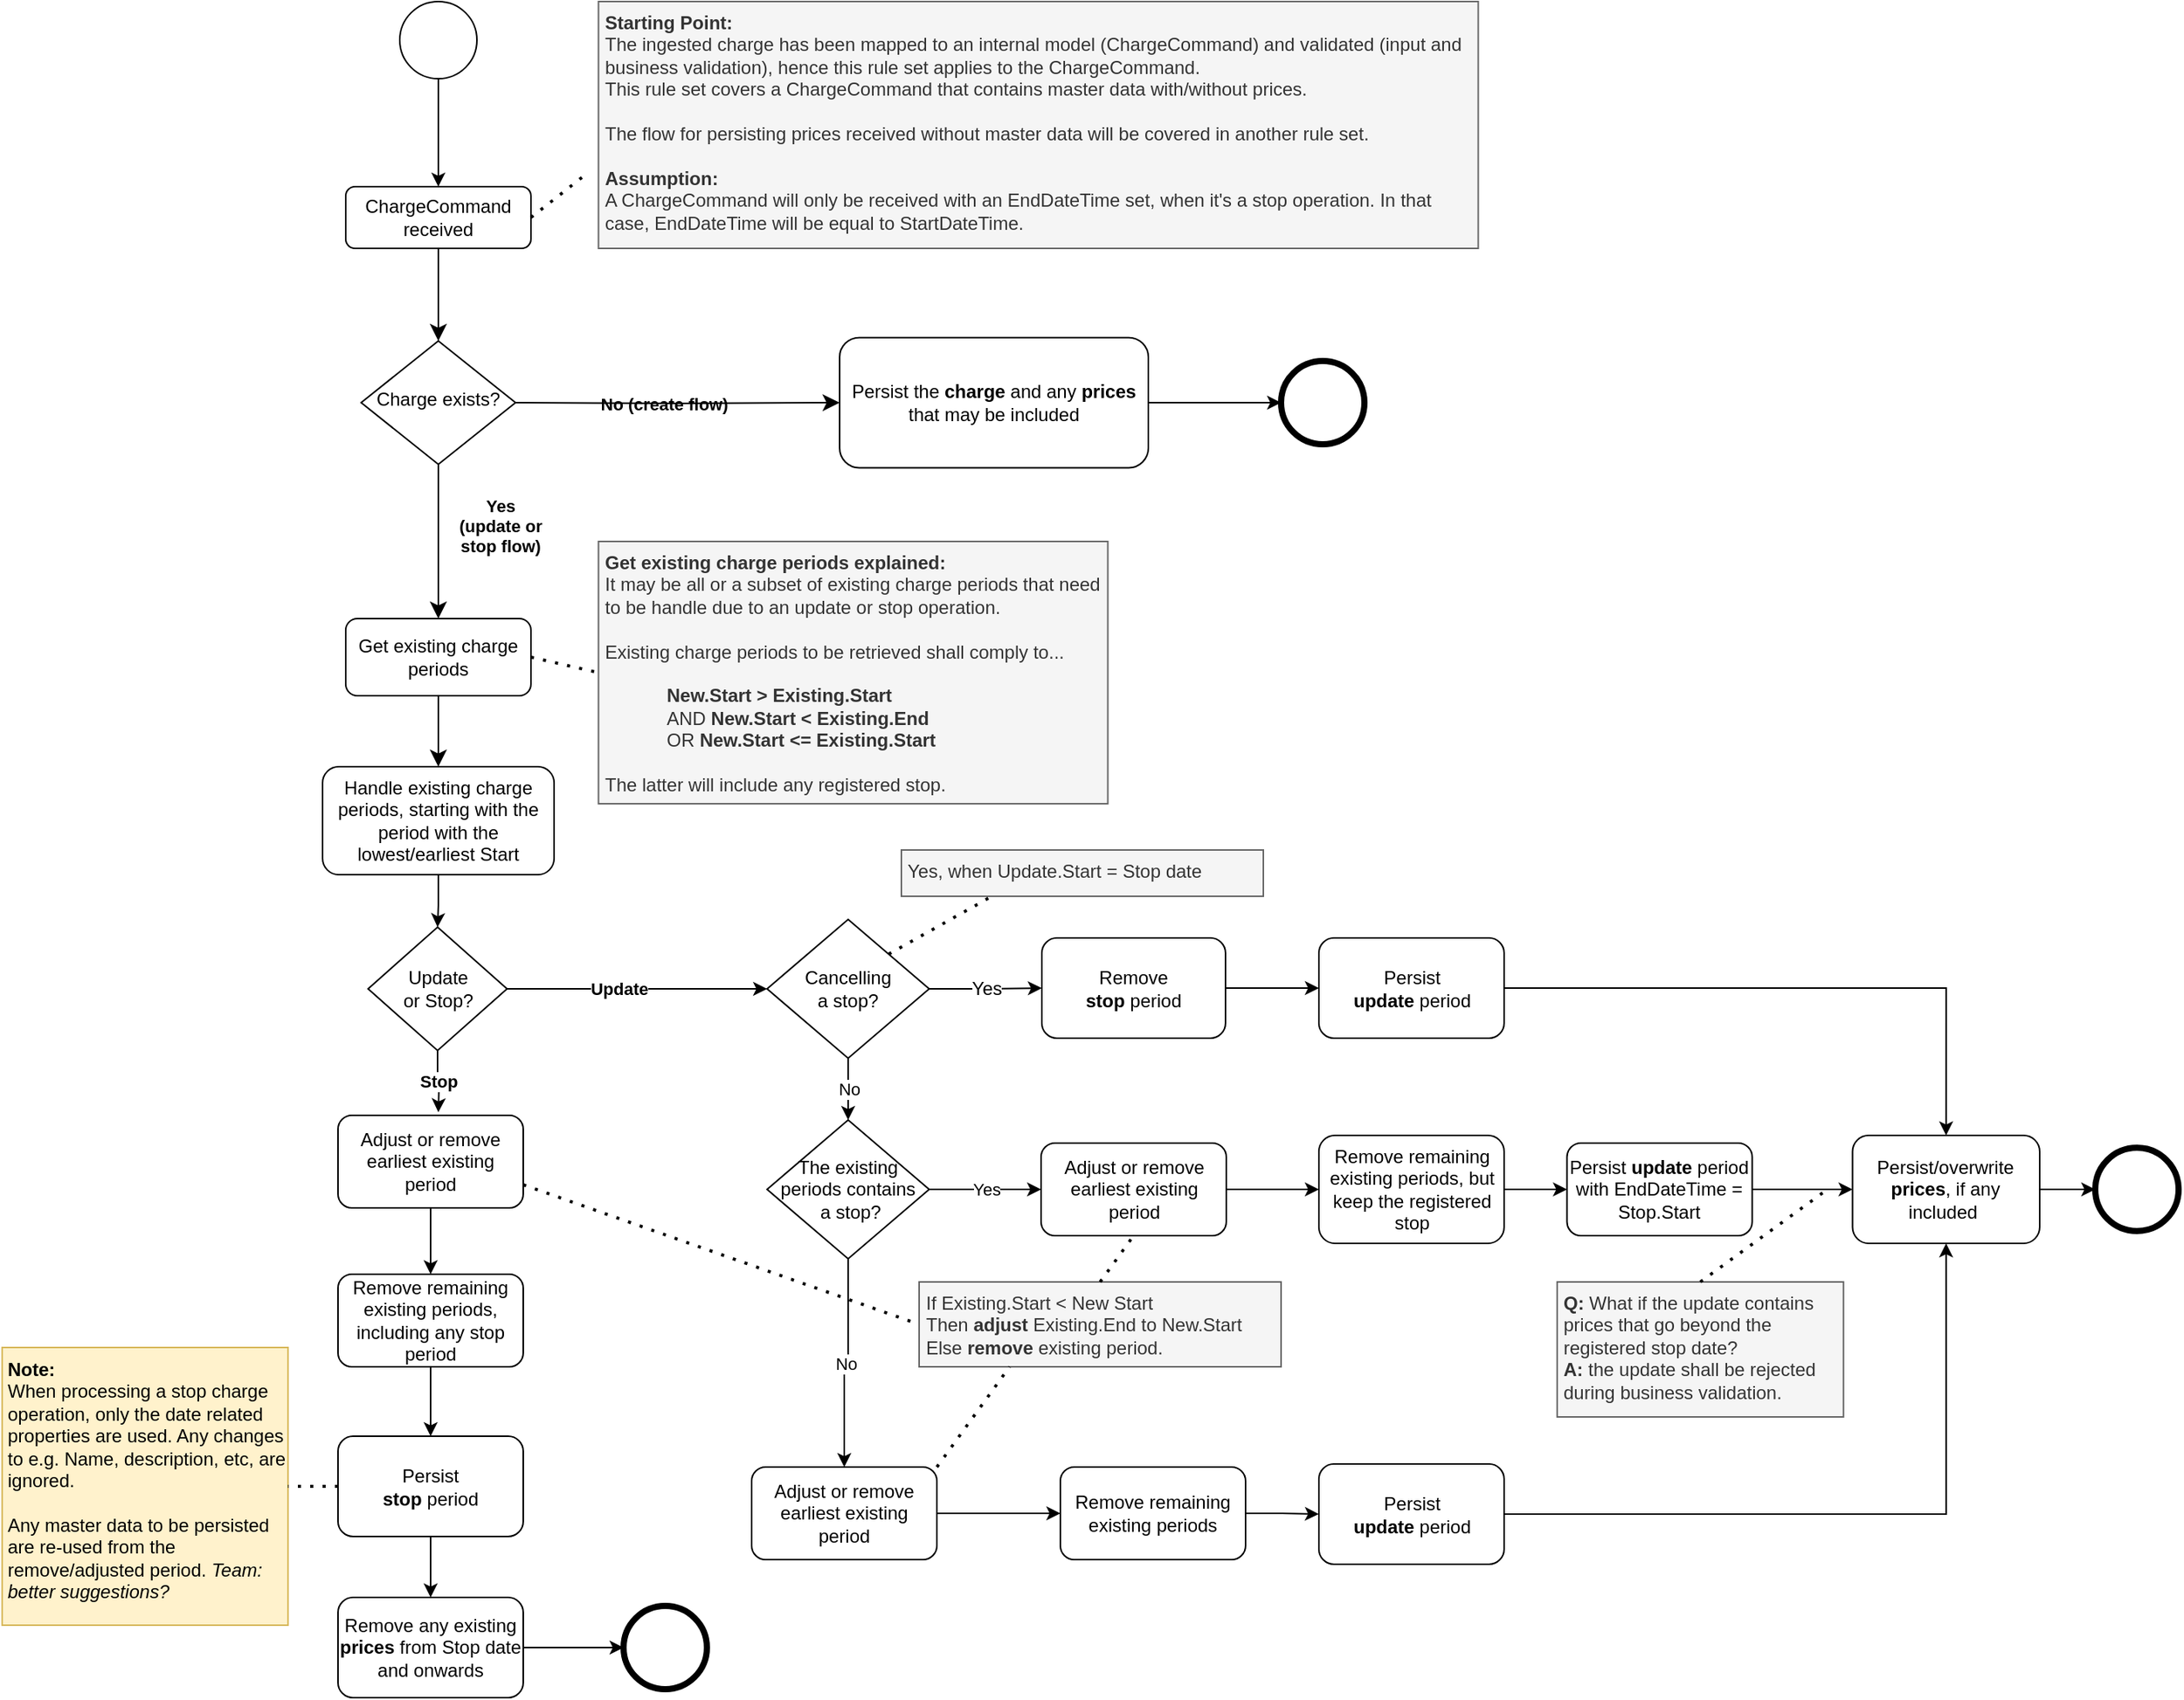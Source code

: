 <mxfile version="16.4.0" type="device" pages="3"><diagram name="Ruleset_v2" id="aTDmlHRYEX7bE9_bO80g"><mxGraphModel dx="2067" dy="750" grid="1" gridSize="10" guides="1" tooltips="1" connect="1" arrows="1" fold="1" page="1" pageScale="1" pageWidth="827" pageHeight="1169" math="0" shadow="0"><root><mxCell id="shvMQt2wjngiFg1QEDL--0"/><mxCell id="shvMQt2wjngiFg1QEDL--1" parent="shvMQt2wjngiFg1QEDL--0"/><mxCell id="2yxx36WMbnEWgiKTBHtX-0" value="" style="rounded=0;html=1;jettySize=auto;orthogonalLoop=1;fontSize=11;endArrow=classic;endFill=1;endSize=8;strokeWidth=1;shadow=0;labelBackgroundColor=none;edgeStyle=orthogonalEdgeStyle;" parent="shvMQt2wjngiFg1QEDL--1" source="2yxx36WMbnEWgiKTBHtX-1" target="2yxx36WMbnEWgiKTBHtX-3" edge="1"><mxGeometry relative="1" as="geometry"/></mxCell><mxCell id="2yxx36WMbnEWgiKTBHtX-1" value="ChargeCommand&lt;br&gt;received" style="rounded=1;whiteSpace=wrap;html=1;fontSize=12;glass=0;strokeWidth=1;shadow=0;" parent="shvMQt2wjngiFg1QEDL--1" vertex="1"><mxGeometry x="-250" y="160" width="120" height="40" as="geometry"/></mxCell><mxCell id="2yxx36WMbnEWgiKTBHtX-2" value="Yes &lt;br&gt;(update or &lt;br&gt;stop flow)" style="rounded=0;html=1;jettySize=auto;orthogonalLoop=1;fontSize=11;endArrow=classic;endFill=1;endSize=8;strokeWidth=1;shadow=0;labelBackgroundColor=none;edgeStyle=orthogonalEdgeStyle;entryX=0.5;entryY=0;entryDx=0;entryDy=0;fontStyle=1" parent="shvMQt2wjngiFg1QEDL--1" source="2yxx36WMbnEWgiKTBHtX-3" target="2yxx36WMbnEWgiKTBHtX-50" edge="1"><mxGeometry x="-0.2" y="40" relative="1" as="geometry"><mxPoint as="offset"/><mxPoint x="-190" y="390" as="targetPoint"/></mxGeometry></mxCell><mxCell id="2yxx36WMbnEWgiKTBHtX-3" value="Charge exists?" style="rhombus;whiteSpace=wrap;html=1;shadow=0;fontFamily=Helvetica;fontSize=12;align=center;strokeWidth=1;spacing=6;spacingTop=-4;" parent="shvMQt2wjngiFg1QEDL--1" vertex="1"><mxGeometry x="-240" y="260" width="100" height="80" as="geometry"/></mxCell><mxCell id="2yxx36WMbnEWgiKTBHtX-4" value="" style="edgeStyle=orthogonalEdgeStyle;rounded=0;orthogonalLoop=1;jettySize=auto;html=1;" parent="shvMQt2wjngiFg1QEDL--1" source="2yxx36WMbnEWgiKTBHtX-5" target="2yxx36WMbnEWgiKTBHtX-1" edge="1"><mxGeometry relative="1" as="geometry"/></mxCell><mxCell id="2yxx36WMbnEWgiKTBHtX-5" value="" style="ellipse;whiteSpace=wrap;html=1;aspect=fixed;" parent="shvMQt2wjngiFg1QEDL--1" vertex="1"><mxGeometry x="-215" y="40" width="50" height="50" as="geometry"/></mxCell><mxCell id="2yxx36WMbnEWgiKTBHtX-6" value="No (create flow)" style="edgeStyle=orthogonalEdgeStyle;rounded=0;html=1;jettySize=auto;orthogonalLoop=1;fontSize=11;endArrow=classic;endFill=1;endSize=8;strokeWidth=1;shadow=0;labelBackgroundColor=none;entryX=0;entryY=0.5;entryDx=0;entryDy=0;fontStyle=1" parent="shvMQt2wjngiFg1QEDL--1" target="2yxx36WMbnEWgiKTBHtX-29" edge="1"><mxGeometry y="10" relative="1" as="geometry"><mxPoint as="offset"/><mxPoint x="-140" y="300" as="sourcePoint"/><mxPoint x="160" y="300.005" as="targetPoint"/></mxGeometry></mxCell><mxCell id="2yxx36WMbnEWgiKTBHtX-7" value="" style="ellipse;whiteSpace=wrap;html=1;aspect=fixed;strokeWidth=4;" parent="shvMQt2wjngiFg1QEDL--1" vertex="1"><mxGeometry x="883.5" y="783" width="54" height="54" as="geometry"/></mxCell><mxCell id="2yxx36WMbnEWgiKTBHtX-8" value="" style="endArrow=none;dashed=1;html=1;dashPattern=1 3;strokeWidth=2;exitX=1;exitY=0.5;exitDx=0;exitDy=0;entryX=-0.015;entryY=0.702;entryDx=0;entryDy=0;entryPerimeter=0;" parent="shvMQt2wjngiFg1QEDL--1" source="2yxx36WMbnEWgiKTBHtX-1" target="2yxx36WMbnEWgiKTBHtX-32" edge="1"><mxGeometry width="50" height="50" relative="1" as="geometry"><mxPoint x="210" y="480" as="sourcePoint"/><mxPoint x="-90" y="180" as="targetPoint"/></mxGeometry></mxCell><mxCell id="2yxx36WMbnEWgiKTBHtX-19" value="" style="rounded=0;html=1;jettySize=auto;orthogonalLoop=1;fontSize=11;endArrow=classic;endFill=1;endSize=8;strokeWidth=1;shadow=0;labelBackgroundColor=none;edgeStyle=orthogonalEdgeStyle;exitX=0.5;exitY=1;exitDx=0;exitDy=0;entryX=0.5;entryY=0;entryDx=0;entryDy=0;" parent="shvMQt2wjngiFg1QEDL--1" source="2yxx36WMbnEWgiKTBHtX-50" target="I7x-60ZRvv7432ofh1Dt-41" edge="1"><mxGeometry y="20" relative="1" as="geometry"><mxPoint as="offset"/><mxPoint x="-190" y="565" as="targetPoint"/><mxPoint x="-190" y="535" as="sourcePoint"/></mxGeometry></mxCell><mxCell id="Adj8YIGQT9PjzP9t5XfU-1" style="edgeStyle=orthogonalEdgeStyle;rounded=0;orthogonalLoop=1;jettySize=auto;html=1;" edge="1" parent="shvMQt2wjngiFg1QEDL--1" source="2yxx36WMbnEWgiKTBHtX-29" target="Adj8YIGQT9PjzP9t5XfU-0"><mxGeometry relative="1" as="geometry"/></mxCell><mxCell id="2yxx36WMbnEWgiKTBHtX-29" value="Persist the &lt;b&gt;charge &lt;/b&gt;and any &lt;b&gt;prices &lt;/b&gt;that may be included" style="rounded=1;whiteSpace=wrap;html=1;fontSize=12;glass=0;strokeWidth=1;shadow=0;" parent="shvMQt2wjngiFg1QEDL--1" vertex="1"><mxGeometry x="70" y="257.82" width="200" height="84.37" as="geometry"/></mxCell><mxCell id="2yxx36WMbnEWgiKTBHtX-32" value="&lt;b&gt;Starting Point:&lt;br&gt;&lt;/b&gt;The ingested charge has been mapped to an internal model (ChargeCommand) and validated (input and business validation), hence this rule set applies to the ChargeCommand.&lt;br&gt;This rule set covers a ChargeCommand that contains master data with/without prices.&lt;br&gt;&lt;br&gt;The flow for persisting prices received without master data will be covered in another rule set.&lt;br&gt;&lt;br&gt;&lt;b&gt;Assumption:&lt;/b&gt;&lt;br&gt;A ChargeCommand will only be received with an EndDateTime set, when it's a stop operation. In that case, EndDateTime will be equal to StartDateTime." style="text;html=1;strokeColor=#666666;fillColor=#f5f5f5;align=left;verticalAlign=top;whiteSpace=wrap;rounded=0;fontColor=#333333;perimeterSpacing=0;spacingTop=0;spacingLeft=2;spacingBottom=2;" parent="shvMQt2wjngiFg1QEDL--1" vertex="1"><mxGeometry x="-86.25" y="40" width="570" height="160" as="geometry"/></mxCell><mxCell id="2yxx36WMbnEWgiKTBHtX-33" value="" style="endArrow=none;dashed=1;html=1;dashPattern=1 3;strokeWidth=2;entryX=0;entryY=0.5;entryDx=0;entryDy=0;exitX=1;exitY=0.5;exitDx=0;exitDy=0;" parent="shvMQt2wjngiFg1QEDL--1" source="2yxx36WMbnEWgiKTBHtX-50" target="2yxx36WMbnEWgiKTBHtX-34" edge="1"><mxGeometry width="50" height="50" relative="1" as="geometry"><mxPoint x="-120" y="460" as="sourcePoint"/><mxPoint x="-90" y="415" as="targetPoint"/></mxGeometry></mxCell><mxCell id="2yxx36WMbnEWgiKTBHtX-34" value="&lt;b&gt;Get existing charge periods explained:&lt;/b&gt;&lt;br&gt;It may be all or a subset of existing charge periods that need to be handle due to an update or stop operation.&lt;br&gt;&lt;br&gt;Existing charge periods to be retrieved shall comply to...&lt;br&gt;&lt;br&gt;&lt;blockquote style=&quot;margin: 0 0 0 40px ; border: none ; padding: 0px&quot;&gt;&lt;b&gt;New.Start &amp;gt; Existing.Start&lt;/b&gt;&lt;br&gt;AND&amp;nbsp;&lt;b&gt;New.Start &amp;lt; Existing.End&lt;/b&gt;&lt;br&gt;OR &lt;b&gt;New.Start &amp;lt;= Existing.Start&lt;/b&gt;&lt;/blockquote&gt;&lt;br&gt;The latter will include any registered stop." style="text;html=1;strokeColor=#666666;fillColor=#f5f5f5;align=left;verticalAlign=top;whiteSpace=wrap;rounded=0;fontColor=#333333;perimeterSpacing=0;spacingTop=0;spacingLeft=2;spacingBottom=2;" parent="shvMQt2wjngiFg1QEDL--1" vertex="1"><mxGeometry x="-86.25" y="390" width="330" height="170" as="geometry"/></mxCell><mxCell id="2yxx36WMbnEWgiKTBHtX-50" value="Get existing charge periods" style="rounded=1;whiteSpace=wrap;html=1;fontSize=12;glass=0;strokeWidth=1;shadow=0;" parent="shvMQt2wjngiFg1QEDL--1" vertex="1"><mxGeometry x="-250" y="440" width="120" height="50" as="geometry"/></mxCell><mxCell id="I7x-60ZRvv7432ofh1Dt-5" value="Update" style="edgeStyle=orthogonalEdgeStyle;rounded=0;orthogonalLoop=1;jettySize=auto;html=1;entryX=0;entryY=0.5;entryDx=0;entryDy=0;fontStyle=1" parent="shvMQt2wjngiFg1QEDL--1" source="I7x-60ZRvv7432ofh1Dt-1" target="I7x-60ZRvv7432ofh1Dt-51" edge="1"><mxGeometry x="-0.137" relative="1" as="geometry"><mxPoint x="40" y="679" as="targetPoint"/><mxPoint as="offset"/></mxGeometry></mxCell><mxCell id="Adj8YIGQT9PjzP9t5XfU-27" value="Stop" style="edgeStyle=orthogonalEdgeStyle;rounded=0;orthogonalLoop=1;jettySize=auto;html=1;fontStyle=1" edge="1" parent="shvMQt2wjngiFg1QEDL--1" source="I7x-60ZRvv7432ofh1Dt-1"><mxGeometry relative="1" as="geometry"><mxPoint x="-190" y="760" as="targetPoint"/></mxGeometry></mxCell><mxCell id="I7x-60ZRvv7432ofh1Dt-1" value="Update &lt;br&gt;or Stop?" style="rhombus;whiteSpace=wrap;html=1;" parent="shvMQt2wjngiFg1QEDL--1" vertex="1"><mxGeometry x="-235.5" y="640" width="90" height="80" as="geometry"/></mxCell><mxCell id="I7x-60ZRvv7432ofh1Dt-18" value="" style="edgeStyle=orthogonalEdgeStyle;rounded=0;orthogonalLoop=1;jettySize=auto;html=1;fontSize=11;entryX=0;entryY=0.5;entryDx=0;entryDy=0;" parent="shvMQt2wjngiFg1QEDL--1" target="I7x-60ZRvv7432ofh1Dt-44" edge="1"><mxGeometry relative="1" as="geometry"><mxPoint x="-212.5" y="1195.04" as="sourcePoint"/></mxGeometry></mxCell><mxCell id="I7x-60ZRvv7432ofh1Dt-22" value="&lt;b&gt;Note:&lt;/b&gt;&lt;br&gt;When processing a stop charge operation, only the date related properties are used. Any changes to e.g. Name, description, etc, are ignored.&lt;br&gt;&lt;br&gt;Any master data to be persisted are re-used from the remove/adjusted period.&amp;nbsp;&lt;i&gt;Team: better suggestions?&lt;/i&gt;" style="text;html=1;align=left;verticalAlign=top;whiteSpace=wrap;rounded=0;perimeterSpacing=0;spacingTop=0;spacingLeft=2;spacingBottom=2;fillColor=#fff2cc;strokeColor=#d6b656;" parent="shvMQt2wjngiFg1QEDL--1" vertex="1"><mxGeometry x="-472.62" y="912.5" width="185.25" height="180" as="geometry"/></mxCell><mxCell id="I7x-60ZRvv7432ofh1Dt-24" value="" style="endArrow=none;dashed=1;html=1;dashPattern=1 3;strokeWidth=2;exitX=0;exitY=0.5;exitDx=0;exitDy=0;entryX=1;entryY=0.5;entryDx=0;entryDy=0;" parent="shvMQt2wjngiFg1QEDL--1" source="Adj8YIGQT9PjzP9t5XfU-33" target="I7x-60ZRvv7432ofh1Dt-22" edge="1"><mxGeometry width="50" height="50" relative="1" as="geometry"><mxPoint x="-422" y="610" as="sourcePoint"/><mxPoint x="-392" y="965" as="targetPoint"/></mxGeometry></mxCell><mxCell id="I7x-60ZRvv7432ofh1Dt-42" value="" style="edgeStyle=orthogonalEdgeStyle;rounded=0;orthogonalLoop=1;jettySize=auto;html=1;fontSize=12;endArrow=classic;endFill=1;" parent="shvMQt2wjngiFg1QEDL--1" source="I7x-60ZRvv7432ofh1Dt-41" target="I7x-60ZRvv7432ofh1Dt-1" edge="1"><mxGeometry relative="1" as="geometry"/></mxCell><mxCell id="I7x-60ZRvv7432ofh1Dt-41" value="&lt;span&gt;Handle existing charge periods, starting with the period with the lowest/earliest Start&lt;/span&gt;" style="rounded=1;whiteSpace=wrap;html=1;" parent="shvMQt2wjngiFg1QEDL--1" vertex="1"><mxGeometry x="-265" y="536" width="150" height="70" as="geometry"/></mxCell><mxCell id="I7x-60ZRvv7432ofh1Dt-52" value="Yes" style="edgeStyle=orthogonalEdgeStyle;rounded=0;orthogonalLoop=1;jettySize=auto;html=1;fontSize=12;endArrow=classic;endFill=1;entryX=0;entryY=0.5;entryDx=0;entryDy=0;" parent="shvMQt2wjngiFg1QEDL--1" source="I7x-60ZRvv7432ofh1Dt-51" target="I7x-60ZRvv7432ofh1Dt-53" edge="1"><mxGeometry relative="1" as="geometry"><mxPoint x="180" y="680" as="targetPoint"/></mxGeometry></mxCell><mxCell id="Adj8YIGQT9PjzP9t5XfU-4" value="No" style="edgeStyle=orthogonalEdgeStyle;rounded=0;orthogonalLoop=1;jettySize=auto;html=1;" edge="1" parent="shvMQt2wjngiFg1QEDL--1" source="I7x-60ZRvv7432ofh1Dt-51" target="Adj8YIGQT9PjzP9t5XfU-3"><mxGeometry relative="1" as="geometry"/></mxCell><mxCell id="I7x-60ZRvv7432ofh1Dt-51" value="Cancelling &lt;br&gt;a stop?" style="rhombus;whiteSpace=wrap;html=1;" parent="shvMQt2wjngiFg1QEDL--1" vertex="1"><mxGeometry x="23" y="635" width="105" height="90" as="geometry"/></mxCell><mxCell id="I7x-60ZRvv7432ofh1Dt-56" style="edgeStyle=orthogonalEdgeStyle;rounded=0;orthogonalLoop=1;jettySize=auto;html=1;entryX=0;entryY=0.5;entryDx=0;entryDy=0;fontSize=12;endArrow=classic;endFill=1;" parent="shvMQt2wjngiFg1QEDL--1" source="I7x-60ZRvv7432ofh1Dt-53" target="I7x-60ZRvv7432ofh1Dt-54" edge="1"><mxGeometry relative="1" as="geometry"/></mxCell><mxCell id="I7x-60ZRvv7432ofh1Dt-53" value="Remove &lt;br&gt;&lt;b&gt;stop &lt;/b&gt;period" style="rounded=1;whiteSpace=wrap;html=1;" parent="shvMQt2wjngiFg1QEDL--1" vertex="1"><mxGeometry x="201" y="647" width="119" height="65" as="geometry"/></mxCell><mxCell id="I7x-60ZRvv7432ofh1Dt-58" value="" style="edgeStyle=orthogonalEdgeStyle;rounded=0;orthogonalLoop=1;jettySize=auto;html=1;fontSize=12;endArrow=classic;endFill=1;entryX=0.5;entryY=0;entryDx=0;entryDy=0;" parent="shvMQt2wjngiFg1QEDL--1" source="I7x-60ZRvv7432ofh1Dt-54" target="I7x-60ZRvv7432ofh1Dt-57" edge="1"><mxGeometry relative="1" as="geometry"><Array as="points"><mxPoint x="787" y="680"/></Array></mxGeometry></mxCell><mxCell id="I7x-60ZRvv7432ofh1Dt-54" value="Persist &lt;br&gt;&lt;b&gt;update &lt;/b&gt;period" style="rounded=1;whiteSpace=wrap;html=1;" parent="shvMQt2wjngiFg1QEDL--1" vertex="1"><mxGeometry x="380.5" y="647" width="120" height="65" as="geometry"/></mxCell><mxCell id="I7x-60ZRvv7432ofh1Dt-59" style="edgeStyle=orthogonalEdgeStyle;rounded=0;orthogonalLoop=1;jettySize=auto;html=1;fontSize=12;endArrow=classic;endFill=1;entryX=0;entryY=0.5;entryDx=0;entryDy=0;" parent="shvMQt2wjngiFg1QEDL--1" source="I7x-60ZRvv7432ofh1Dt-57" target="2yxx36WMbnEWgiKTBHtX-7" edge="1"><mxGeometry relative="1" as="geometry"><mxPoint x="990" y="810" as="targetPoint"/></mxGeometry></mxCell><mxCell id="I7x-60ZRvv7432ofh1Dt-57" value="Persist/overwrite&lt;br&gt;&lt;b&gt;prices&lt;/b&gt;, if any included&amp;nbsp;" style="rounded=1;whiteSpace=wrap;html=1;" parent="shvMQt2wjngiFg1QEDL--1" vertex="1"><mxGeometry x="726.25" y="775" width="121.25" height="70" as="geometry"/></mxCell><mxCell id="I7x-60ZRvv7432ofh1Dt-69" value="&lt;b&gt;Q:&amp;nbsp;&lt;/b&gt;What if the update contains prices that go beyond the registered stop date?&amp;nbsp;&lt;br&gt;&lt;b&gt;A: &lt;/b&gt;the update shall be rejected during business validation." style="text;html=1;align=left;verticalAlign=top;whiteSpace=wrap;rounded=0;perimeterSpacing=0;spacingTop=0;spacingLeft=2;spacingBottom=2;fillColor=#f5f5f5;strokeColor=#666666;fontColor=#333333;" parent="shvMQt2wjngiFg1QEDL--1" vertex="1"><mxGeometry x="534.87" y="870" width="185.5" height="87.5" as="geometry"/></mxCell><mxCell id="Adj8YIGQT9PjzP9t5XfU-0" value="" style="ellipse;whiteSpace=wrap;html=1;aspect=fixed;strokeWidth=4;" vertex="1" parent="shvMQt2wjngiFg1QEDL--1"><mxGeometry x="356" y="273" width="54" height="54" as="geometry"/></mxCell><mxCell id="Adj8YIGQT9PjzP9t5XfU-6" value="No" style="edgeStyle=orthogonalEdgeStyle;rounded=0;orthogonalLoop=1;jettySize=auto;html=1;" edge="1" parent="shvMQt2wjngiFg1QEDL--1" source="Adj8YIGQT9PjzP9t5XfU-3" target="Adj8YIGQT9PjzP9t5XfU-5"><mxGeometry relative="1" as="geometry"/></mxCell><mxCell id="Adj8YIGQT9PjzP9t5XfU-8" value="Yes" style="edgeStyle=orthogonalEdgeStyle;rounded=0;orthogonalLoop=1;jettySize=auto;html=1;" edge="1" parent="shvMQt2wjngiFg1QEDL--1" source="Adj8YIGQT9PjzP9t5XfU-3" target="Adj8YIGQT9PjzP9t5XfU-7"><mxGeometry relative="1" as="geometry"/></mxCell><mxCell id="Adj8YIGQT9PjzP9t5XfU-3" value="The existing periods contains&lt;br&gt;&amp;nbsp;a stop?" style="rhombus;whiteSpace=wrap;html=1;" vertex="1" parent="shvMQt2wjngiFg1QEDL--1"><mxGeometry x="23" y="765" width="105" height="90" as="geometry"/></mxCell><mxCell id="Adj8YIGQT9PjzP9t5XfU-22" value="" style="edgeStyle=orthogonalEdgeStyle;rounded=0;orthogonalLoop=1;jettySize=auto;html=1;" edge="1" parent="shvMQt2wjngiFg1QEDL--1" source="Adj8YIGQT9PjzP9t5XfU-5" target="Adj8YIGQT9PjzP9t5XfU-21"><mxGeometry relative="1" as="geometry"/></mxCell><mxCell id="Adj8YIGQT9PjzP9t5XfU-5" value="&lt;span&gt;Adjust or remove earliest existing period&lt;/span&gt;" style="rounded=1;whiteSpace=wrap;html=1;" vertex="1" parent="shvMQt2wjngiFg1QEDL--1"><mxGeometry x="13" y="990" width="120" height="60" as="geometry"/></mxCell><mxCell id="Adj8YIGQT9PjzP9t5XfU-12" value="" style="edgeStyle=orthogonalEdgeStyle;rounded=0;orthogonalLoop=1;jettySize=auto;html=1;" edge="1" parent="shvMQt2wjngiFg1QEDL--1" source="Adj8YIGQT9PjzP9t5XfU-7" target="Adj8YIGQT9PjzP9t5XfU-11"><mxGeometry relative="1" as="geometry"/></mxCell><mxCell id="Adj8YIGQT9PjzP9t5XfU-7" value="Adjust or remove earliest existing period" style="rounded=1;whiteSpace=wrap;html=1;" vertex="1" parent="shvMQt2wjngiFg1QEDL--1"><mxGeometry x="200.5" y="780" width="120" height="60" as="geometry"/></mxCell><mxCell id="Adj8YIGQT9PjzP9t5XfU-9" value="Yes, when Update.Start = Stop date" style="text;html=1;strokeColor=#666666;fillColor=#f5f5f5;align=left;verticalAlign=top;whiteSpace=wrap;rounded=0;fontColor=#333333;perimeterSpacing=0;spacingTop=0;spacingLeft=2;spacingBottom=2;" vertex="1" parent="shvMQt2wjngiFg1QEDL--1"><mxGeometry x="110" y="590" width="234.5" height="30" as="geometry"/></mxCell><mxCell id="Adj8YIGQT9PjzP9t5XfU-10" value="" style="endArrow=none;dashed=1;html=1;dashPattern=1 3;strokeWidth=2;entryX=0.25;entryY=1;entryDx=0;entryDy=0;exitX=1;exitY=0;exitDx=0;exitDy=0;" edge="1" parent="shvMQt2wjngiFg1QEDL--1" source="I7x-60ZRvv7432ofh1Dt-51" target="Adj8YIGQT9PjzP9t5XfU-9"><mxGeometry width="50" height="50" relative="1" as="geometry"><mxPoint x="-203" y="670" as="sourcePoint"/><mxPoint x="-357" y="597.5" as="targetPoint"/></mxGeometry></mxCell><mxCell id="Adj8YIGQT9PjzP9t5XfU-14" value="" style="edgeStyle=orthogonalEdgeStyle;rounded=0;orthogonalLoop=1;jettySize=auto;html=1;" edge="1" parent="shvMQt2wjngiFg1QEDL--1" source="Adj8YIGQT9PjzP9t5XfU-11" target="Adj8YIGQT9PjzP9t5XfU-13"><mxGeometry relative="1" as="geometry"/></mxCell><mxCell id="Adj8YIGQT9PjzP9t5XfU-11" value="Remove remaining existing periods, but keep the registered stop" style="rounded=1;whiteSpace=wrap;html=1;" vertex="1" parent="shvMQt2wjngiFg1QEDL--1"><mxGeometry x="380.5" y="775" width="120" height="70" as="geometry"/></mxCell><mxCell id="Adj8YIGQT9PjzP9t5XfU-16" value="" style="edgeStyle=orthogonalEdgeStyle;rounded=0;orthogonalLoop=1;jettySize=auto;html=1;entryX=0;entryY=0.5;entryDx=0;entryDy=0;" edge="1" parent="shvMQt2wjngiFg1QEDL--1" source="Adj8YIGQT9PjzP9t5XfU-13" target="I7x-60ZRvv7432ofh1Dt-57"><mxGeometry relative="1" as="geometry"><mxPoint x="710" y="810" as="targetPoint"/></mxGeometry></mxCell><mxCell id="Adj8YIGQT9PjzP9t5XfU-13" value="Persist &lt;b&gt;update &lt;/b&gt;period with EndDateTime = Stop.Start" style="rounded=1;whiteSpace=wrap;html=1;" vertex="1" parent="shvMQt2wjngiFg1QEDL--1"><mxGeometry x="541.25" y="780" width="120" height="60" as="geometry"/></mxCell><mxCell id="Adj8YIGQT9PjzP9t5XfU-17" value="" style="endArrow=none;dashed=1;html=1;dashPattern=1 3;strokeWidth=2;exitX=0.5;exitY=0;exitDx=0;exitDy=0;" edge="1" parent="shvMQt2wjngiFg1QEDL--1" source="I7x-60ZRvv7432ofh1Dt-69"><mxGeometry width="50" height="50" relative="1" as="geometry"><mxPoint x="111.75" y="667.5" as="sourcePoint"/><mxPoint x="710" y="810" as="targetPoint"/></mxGeometry></mxCell><mxCell id="Adj8YIGQT9PjzP9t5XfU-18" value="If Existing.Start &amp;lt; New Start&lt;br&gt;Then &lt;b&gt;adjust &lt;/b&gt;Existing.End to New.Start&lt;br&gt;Else &lt;b&gt;remove &lt;/b&gt;existing period." style="text;html=1;strokeColor=#666666;fillColor=#f5f5f5;align=left;verticalAlign=top;whiteSpace=wrap;rounded=0;fontColor=#333333;perimeterSpacing=0;spacingTop=0;spacingLeft=2;spacingBottom=2;" vertex="1" parent="shvMQt2wjngiFg1QEDL--1"><mxGeometry x="121.5" y="870" width="234.5" height="55" as="geometry"/></mxCell><mxCell id="Adj8YIGQT9PjzP9t5XfU-19" value="" style="endArrow=none;dashed=1;html=1;dashPattern=1 3;strokeWidth=2;exitX=0.5;exitY=0;exitDx=0;exitDy=0;entryX=0.5;entryY=1;entryDx=0;entryDy=0;" edge="1" parent="shvMQt2wjngiFg1QEDL--1" source="Adj8YIGQT9PjzP9t5XfU-18" target="Adj8YIGQT9PjzP9t5XfU-7"><mxGeometry width="50" height="50" relative="1" as="geometry"><mxPoint x="702.75" y="882.5" as="sourcePoint"/><mxPoint x="720" y="820" as="targetPoint"/></mxGeometry></mxCell><mxCell id="Adj8YIGQT9PjzP9t5XfU-20" value="" style="endArrow=none;dashed=1;html=1;dashPattern=1 3;strokeWidth=2;exitX=1;exitY=0;exitDx=0;exitDy=0;entryX=0.25;entryY=1;entryDx=0;entryDy=0;" edge="1" parent="shvMQt2wjngiFg1QEDL--1" source="Adj8YIGQT9PjzP9t5XfU-5" target="Adj8YIGQT9PjzP9t5XfU-18"><mxGeometry width="50" height="50" relative="1" as="geometry"><mxPoint x="270.5" y="900" as="sourcePoint"/><mxPoint x="270.5" y="850" as="targetPoint"/></mxGeometry></mxCell><mxCell id="Adj8YIGQT9PjzP9t5XfU-24" value="" style="edgeStyle=orthogonalEdgeStyle;rounded=0;orthogonalLoop=1;jettySize=auto;html=1;" edge="1" parent="shvMQt2wjngiFg1QEDL--1" source="Adj8YIGQT9PjzP9t5XfU-21" target="Adj8YIGQT9PjzP9t5XfU-23"><mxGeometry relative="1" as="geometry"/></mxCell><mxCell id="Adj8YIGQT9PjzP9t5XfU-21" value="Remove remaining existing periods" style="rounded=1;whiteSpace=wrap;html=1;" vertex="1" parent="shvMQt2wjngiFg1QEDL--1"><mxGeometry x="213" y="990" width="120" height="60" as="geometry"/></mxCell><mxCell id="Adj8YIGQT9PjzP9t5XfU-25" style="edgeStyle=orthogonalEdgeStyle;rounded=0;orthogonalLoop=1;jettySize=auto;html=1;entryX=0.5;entryY=1;entryDx=0;entryDy=0;" edge="1" parent="shvMQt2wjngiFg1QEDL--1" source="Adj8YIGQT9PjzP9t5XfU-23" target="I7x-60ZRvv7432ofh1Dt-57"><mxGeometry relative="1" as="geometry"/></mxCell><mxCell id="Adj8YIGQT9PjzP9t5XfU-23" value="Persist &lt;br&gt;&lt;b&gt;update &lt;/b&gt;period" style="rounded=1;whiteSpace=wrap;html=1;" vertex="1" parent="shvMQt2wjngiFg1QEDL--1"><mxGeometry x="380.5" y="988" width="120" height="65" as="geometry"/></mxCell><mxCell id="Adj8YIGQT9PjzP9t5XfU-31" value="" style="edgeStyle=orthogonalEdgeStyle;rounded=0;orthogonalLoop=1;jettySize=auto;html=1;" edge="1" parent="shvMQt2wjngiFg1QEDL--1" source="Adj8YIGQT9PjzP9t5XfU-28" target="Adj8YIGQT9PjzP9t5XfU-30"><mxGeometry relative="1" as="geometry"/></mxCell><mxCell id="Adj8YIGQT9PjzP9t5XfU-28" value="Adjust or remove earliest existing period" style="rounded=1;whiteSpace=wrap;html=1;" vertex="1" parent="shvMQt2wjngiFg1QEDL--1"><mxGeometry x="-255" y="762" width="120" height="60" as="geometry"/></mxCell><mxCell id="Adj8YIGQT9PjzP9t5XfU-34" value="" style="edgeStyle=orthogonalEdgeStyle;rounded=0;orthogonalLoop=1;jettySize=auto;html=1;" edge="1" parent="shvMQt2wjngiFg1QEDL--1" source="Adj8YIGQT9PjzP9t5XfU-30" target="Adj8YIGQT9PjzP9t5XfU-33"><mxGeometry relative="1" as="geometry"/></mxCell><mxCell id="Adj8YIGQT9PjzP9t5XfU-30" value="&lt;span&gt;Remove remaining existing periods, including any stop period&lt;/span&gt;" style="whiteSpace=wrap;html=1;rounded=1;" vertex="1" parent="shvMQt2wjngiFg1QEDL--1"><mxGeometry x="-255" y="865" width="120" height="60" as="geometry"/></mxCell><mxCell id="Adj8YIGQT9PjzP9t5XfU-32" value="" style="endArrow=none;dashed=1;html=1;dashPattern=1 3;strokeWidth=2;exitX=1;exitY=0.75;exitDx=0;exitDy=0;entryX=0;entryY=0.5;entryDx=0;entryDy=0;" edge="1" parent="shvMQt2wjngiFg1QEDL--1" source="Adj8YIGQT9PjzP9t5XfU-28" target="Adj8YIGQT9PjzP9t5XfU-18"><mxGeometry width="50" height="50" relative="1" as="geometry"><mxPoint x="143" y="1000" as="sourcePoint"/><mxPoint x="270.5" y="955" as="targetPoint"/></mxGeometry></mxCell><mxCell id="Adj8YIGQT9PjzP9t5XfU-37" value="" style="edgeStyle=orthogonalEdgeStyle;rounded=0;orthogonalLoop=1;jettySize=auto;html=1;" edge="1" parent="shvMQt2wjngiFg1QEDL--1" source="Adj8YIGQT9PjzP9t5XfU-33" target="Adj8YIGQT9PjzP9t5XfU-36"><mxGeometry relative="1" as="geometry"/></mxCell><mxCell id="Adj8YIGQT9PjzP9t5XfU-33" value="Persist &lt;br&gt;&lt;b&gt;stop&amp;nbsp;&lt;/b&gt;period" style="rounded=1;whiteSpace=wrap;html=1;" vertex="1" parent="shvMQt2wjngiFg1QEDL--1"><mxGeometry x="-255" y="970" width="120" height="65" as="geometry"/></mxCell><mxCell id="Adj8YIGQT9PjzP9t5XfU-40" style="edgeStyle=orthogonalEdgeStyle;rounded=0;orthogonalLoop=1;jettySize=auto;html=1;entryX=0;entryY=0.5;entryDx=0;entryDy=0;" edge="1" parent="shvMQt2wjngiFg1QEDL--1" source="Adj8YIGQT9PjzP9t5XfU-36" target="Adj8YIGQT9PjzP9t5XfU-38"><mxGeometry relative="1" as="geometry"/></mxCell><mxCell id="Adj8YIGQT9PjzP9t5XfU-36" value="Remove any existing &lt;b&gt;prices &lt;/b&gt;from Stop date and onwards" style="rounded=1;whiteSpace=wrap;html=1;" vertex="1" parent="shvMQt2wjngiFg1QEDL--1"><mxGeometry x="-255" y="1074.5" width="120" height="65" as="geometry"/></mxCell><mxCell id="Adj8YIGQT9PjzP9t5XfU-38" value="" style="ellipse;whiteSpace=wrap;html=1;aspect=fixed;strokeWidth=4;" vertex="1" parent="shvMQt2wjngiFg1QEDL--1"><mxGeometry x="-70" y="1080" width="54" height="54" as="geometry"/></mxCell></root></mxGraphModel></diagram><diagram name="Ruleset_v2_stop_is_a_flag" id="u3vLklHQS9Ql5csaVyfq"><mxGraphModel dx="2377" dy="937" grid="1" gridSize="10" guides="1" tooltips="1" connect="1" arrows="1" fold="1" page="1" pageScale="1" pageWidth="827" pageHeight="1169" math="0" shadow="0"><root><mxCell id="MZ8BB6hyrSq0z0omfn0C-0"/><mxCell id="MZ8BB6hyrSq0z0omfn0C-1" parent="MZ8BB6hyrSq0z0omfn0C-0"/><mxCell id="MZ8BB6hyrSq0z0omfn0C-2" value="" style="rounded=0;html=1;jettySize=auto;orthogonalLoop=1;fontSize=11;endArrow=classic;endFill=1;endSize=8;strokeWidth=1;shadow=0;labelBackgroundColor=none;edgeStyle=orthogonalEdgeStyle;" edge="1" parent="MZ8BB6hyrSq0z0omfn0C-1" source="MZ8BB6hyrSq0z0omfn0C-3" target="MZ8BB6hyrSq0z0omfn0C-5"><mxGeometry relative="1" as="geometry"/></mxCell><mxCell id="MZ8BB6hyrSq0z0omfn0C-3" value="ChargeCommand&lt;br&gt;received" style="rounded=1;whiteSpace=wrap;html=1;fontSize=12;glass=0;strokeWidth=1;shadow=0;" vertex="1" parent="MZ8BB6hyrSq0z0omfn0C-1"><mxGeometry x="-250" y="160" width="120" height="40" as="geometry"/></mxCell><mxCell id="MZ8BB6hyrSq0z0omfn0C-4" value="Yes &lt;br&gt;(update or &lt;br&gt;stop flow)" style="rounded=0;html=1;jettySize=auto;orthogonalLoop=1;fontSize=11;endArrow=classic;endFill=1;endSize=8;strokeWidth=1;shadow=0;labelBackgroundColor=none;edgeStyle=orthogonalEdgeStyle;entryX=0.5;entryY=0;entryDx=0;entryDy=0;fontStyle=1" edge="1" parent="MZ8BB6hyrSq0z0omfn0C-1" source="MZ8BB6hyrSq0z0omfn0C-5" target="MZ8BB6hyrSq0z0omfn0C-17"><mxGeometry x="-0.2" y="40" relative="1" as="geometry"><mxPoint as="offset"/><mxPoint x="-190" y="390" as="targetPoint"/></mxGeometry></mxCell><mxCell id="MZ8BB6hyrSq0z0omfn0C-5" value="Charge exists?" style="rhombus;whiteSpace=wrap;html=1;shadow=0;fontFamily=Helvetica;fontSize=12;align=center;strokeWidth=1;spacing=6;spacingTop=-4;" vertex="1" parent="MZ8BB6hyrSq0z0omfn0C-1"><mxGeometry x="-240" y="260" width="100" height="80" as="geometry"/></mxCell><mxCell id="MZ8BB6hyrSq0z0omfn0C-6" value="" style="edgeStyle=orthogonalEdgeStyle;rounded=0;orthogonalLoop=1;jettySize=auto;html=1;" edge="1" parent="MZ8BB6hyrSq0z0omfn0C-1" source="MZ8BB6hyrSq0z0omfn0C-7" target="MZ8BB6hyrSq0z0omfn0C-3"><mxGeometry relative="1" as="geometry"/></mxCell><mxCell id="MZ8BB6hyrSq0z0omfn0C-7" value="" style="ellipse;whiteSpace=wrap;html=1;aspect=fixed;" vertex="1" parent="MZ8BB6hyrSq0z0omfn0C-1"><mxGeometry x="-215" y="40" width="50" height="50" as="geometry"/></mxCell><mxCell id="MZ8BB6hyrSq0z0omfn0C-8" value="No (create flow)" style="edgeStyle=orthogonalEdgeStyle;rounded=0;html=1;jettySize=auto;orthogonalLoop=1;fontSize=11;endArrow=classic;endFill=1;endSize=8;strokeWidth=1;shadow=0;labelBackgroundColor=none;entryX=0;entryY=0.5;entryDx=0;entryDy=0;fontStyle=1" edge="1" parent="MZ8BB6hyrSq0z0omfn0C-1" target="MZ8BB6hyrSq0z0omfn0C-13"><mxGeometry y="10" relative="1" as="geometry"><mxPoint as="offset"/><mxPoint x="-140" y="300" as="sourcePoint"/><mxPoint x="160" y="300.005" as="targetPoint"/></mxGeometry></mxCell><mxCell id="MZ8BB6hyrSq0z0omfn0C-9" value="" style="ellipse;whiteSpace=wrap;html=1;aspect=fixed;strokeWidth=4;" vertex="1" parent="MZ8BB6hyrSq0z0omfn0C-1"><mxGeometry x="883.5" y="783" width="54" height="54" as="geometry"/></mxCell><mxCell id="MZ8BB6hyrSq0z0omfn0C-10" value="" style="endArrow=none;dashed=1;html=1;dashPattern=1 3;strokeWidth=2;exitX=1;exitY=0.5;exitDx=0;exitDy=0;entryX=-0.015;entryY=0.702;entryDx=0;entryDy=0;entryPerimeter=0;" edge="1" parent="MZ8BB6hyrSq0z0omfn0C-1" source="MZ8BB6hyrSq0z0omfn0C-3" target="MZ8BB6hyrSq0z0omfn0C-14"><mxGeometry width="50" height="50" relative="1" as="geometry"><mxPoint x="210" y="480" as="sourcePoint"/><mxPoint x="-90" y="180" as="targetPoint"/></mxGeometry></mxCell><mxCell id="MZ8BB6hyrSq0z0omfn0C-11" value="" style="rounded=0;html=1;jettySize=auto;orthogonalLoop=1;fontSize=11;endArrow=classic;endFill=1;endSize=8;strokeWidth=1;shadow=0;labelBackgroundColor=none;edgeStyle=orthogonalEdgeStyle;exitX=0.5;exitY=1;exitDx=0;exitDy=0;entryX=0.5;entryY=0;entryDx=0;entryDy=0;" edge="1" parent="MZ8BB6hyrSq0z0omfn0C-1" source="MZ8BB6hyrSq0z0omfn0C-17" target="MZ8BB6hyrSq0z0omfn0C-25"><mxGeometry y="20" relative="1" as="geometry"><mxPoint as="offset"/><mxPoint x="-190" y="565" as="targetPoint"/><mxPoint x="-190" y="535" as="sourcePoint"/></mxGeometry></mxCell><mxCell id="MZ8BB6hyrSq0z0omfn0C-12" style="edgeStyle=orthogonalEdgeStyle;rounded=0;orthogonalLoop=1;jettySize=auto;html=1;" edge="1" parent="MZ8BB6hyrSq0z0omfn0C-1" source="MZ8BB6hyrSq0z0omfn0C-13" target="MZ8BB6hyrSq0z0omfn0C-36"><mxGeometry relative="1" as="geometry"/></mxCell><mxCell id="MZ8BB6hyrSq0z0omfn0C-13" value="Persist the &lt;b&gt;charge &lt;/b&gt;and any &lt;b&gt;prices &lt;/b&gt;that may be included" style="rounded=1;whiteSpace=wrap;html=1;fontSize=12;glass=0;strokeWidth=1;shadow=0;" vertex="1" parent="MZ8BB6hyrSq0z0omfn0C-1"><mxGeometry x="70" y="257.82" width="200" height="84.37" as="geometry"/></mxCell><mxCell id="MZ8BB6hyrSq0z0omfn0C-14" value="&lt;b&gt;Starting Point:&lt;br&gt;&lt;/b&gt;The ingested charge has been mapped to an internal model (ChargeCommand) and validated (input and business validation), hence this rule set applies to the ChargeCommand.&lt;br&gt;This rule set covers a ChargeCommand that contains master data with/without prices.&lt;br&gt;&lt;br&gt;The flow for persisting prices received without master data will be covered in another rule set.&lt;br&gt;&lt;br&gt;&lt;b&gt;Assumption:&lt;/b&gt;&lt;br&gt;A ChargeCommand will only be received with an EndDateTime set, when it's a stop operation. In that case, EndDateTime will be equal to StartDateTime." style="text;html=1;strokeColor=#666666;fillColor=#f5f5f5;align=left;verticalAlign=top;whiteSpace=wrap;rounded=0;fontColor=#333333;perimeterSpacing=0;spacingTop=0;spacingLeft=2;spacingBottom=2;" vertex="1" parent="MZ8BB6hyrSq0z0omfn0C-1"><mxGeometry x="-86.25" y="40" width="570" height="160" as="geometry"/></mxCell><mxCell id="MZ8BB6hyrSq0z0omfn0C-15" value="" style="endArrow=none;dashed=1;html=1;dashPattern=1 3;strokeWidth=2;entryX=0;entryY=0.5;entryDx=0;entryDy=0;exitX=1;exitY=0.5;exitDx=0;exitDy=0;" edge="1" parent="MZ8BB6hyrSq0z0omfn0C-1" source="MZ8BB6hyrSq0z0omfn0C-17" target="MZ8BB6hyrSq0z0omfn0C-16"><mxGeometry width="50" height="50" relative="1" as="geometry"><mxPoint x="-120" y="460" as="sourcePoint"/><mxPoint x="-90" y="415" as="targetPoint"/></mxGeometry></mxCell><mxCell id="MZ8BB6hyrSq0z0omfn0C-16" value="&lt;b&gt;Get existing charge periods explained:&lt;/b&gt;&lt;br&gt;It may be all or a subset of existing charge periods that need to be handle due to an update or stop operation.&lt;br&gt;&lt;br&gt;Existing charge periods to be retrieved shall comply to...&lt;br&gt;&lt;br&gt;&lt;blockquote style=&quot;margin: 0 0 0 40px ; border: none ; padding: 0px&quot;&gt;&lt;b&gt;(New.Start &amp;gt; Existing.Start&amp;nbsp;&lt;/b&gt;AND&amp;nbsp;&lt;b&gt;New.Start &amp;lt; Existing.End)&lt;br&gt;&lt;/b&gt;OR &lt;br&gt;&lt;b&gt;New.Start &amp;lt;= Existing.Start&lt;br&gt;&lt;/b&gt;OR&lt;br&gt;(&lt;b&gt;New.Start = Existing.End&amp;nbsp;&lt;/b&gt;AND&amp;nbsp;&lt;b&gt;Charge.Stopped&lt;/b&gt;)&lt;b&gt;&lt;br&gt;&lt;/b&gt;&lt;/blockquote&gt;" style="text;html=1;strokeColor=#666666;fillColor=#f5f5f5;align=left;verticalAlign=top;whiteSpace=wrap;rounded=0;fontColor=#333333;perimeterSpacing=0;spacingTop=0;spacingLeft=2;spacingBottom=2;" vertex="1" parent="MZ8BB6hyrSq0z0omfn0C-1"><mxGeometry x="-86.25" y="390" width="466.25" height="170" as="geometry"/></mxCell><mxCell id="MZ8BB6hyrSq0z0omfn0C-17" value="Get existing charge periods" style="rounded=1;whiteSpace=wrap;html=1;fontSize=12;glass=0;strokeWidth=1;shadow=0;" vertex="1" parent="MZ8BB6hyrSq0z0omfn0C-1"><mxGeometry x="-250" y="440" width="120" height="50" as="geometry"/></mxCell><mxCell id="MZ8BB6hyrSq0z0omfn0C-18" value="Update" style="edgeStyle=orthogonalEdgeStyle;rounded=0;orthogonalLoop=1;jettySize=auto;html=1;entryX=0;entryY=0.5;entryDx=0;entryDy=0;fontStyle=1" edge="1" parent="MZ8BB6hyrSq0z0omfn0C-1" source="MZ8BB6hyrSq0z0omfn0C-20" target="MZ8BB6hyrSq0z0omfn0C-28"><mxGeometry x="-0.137" relative="1" as="geometry"><mxPoint x="40" y="679" as="targetPoint"/><mxPoint as="offset"/></mxGeometry></mxCell><mxCell id="MZ8BB6hyrSq0z0omfn0C-19" value="Stop" style="edgeStyle=orthogonalEdgeStyle;rounded=0;orthogonalLoop=1;jettySize=auto;html=1;entryX=0.5;entryY=0;entryDx=0;entryDy=0;fontStyle=1" edge="1" parent="MZ8BB6hyrSq0z0omfn0C-1" source="MZ8BB6hyrSq0z0omfn0C-20" target="MZ8BB6hyrSq0z0omfn0C-60"><mxGeometry relative="1" as="geometry"/></mxCell><mxCell id="MZ8BB6hyrSq0z0omfn0C-20" value="Update &lt;br&gt;or Stop?" style="rhombus;whiteSpace=wrap;html=1;" vertex="1" parent="MZ8BB6hyrSq0z0omfn0C-1"><mxGeometry x="-235.5" y="640" width="90" height="80" as="geometry"/></mxCell><mxCell id="MZ8BB6hyrSq0z0omfn0C-21" value="" style="edgeStyle=orthogonalEdgeStyle;rounded=0;orthogonalLoop=1;jettySize=auto;html=1;fontSize=11;entryX=0;entryY=0.5;entryDx=0;entryDy=0;" edge="1" parent="MZ8BB6hyrSq0z0omfn0C-1"><mxGeometry relative="1" as="geometry"><mxPoint x="-212.5" y="1195.04" as="sourcePoint"/></mxGeometry></mxCell><mxCell id="MZ8BB6hyrSq0z0omfn0C-22" value="This could be by setting a flag." style="text;html=1;align=left;verticalAlign=top;whiteSpace=wrap;rounded=0;perimeterSpacing=0;spacingTop=0;spacingLeft=2;spacingBottom=2;fillColor=#fff2cc;strokeColor=#d6b656;" vertex="1" parent="MZ8BB6hyrSq0z0omfn0C-1"><mxGeometry x="-472.62" y="990" width="185.25" height="27.5" as="geometry"/></mxCell><mxCell id="MZ8BB6hyrSq0z0omfn0C-23" value="" style="endArrow=none;dashed=1;html=1;dashPattern=1 3;strokeWidth=2;exitX=0;exitY=0.5;exitDx=0;exitDy=0;entryX=1;entryY=0.5;entryDx=0;entryDy=0;" edge="1" parent="MZ8BB6hyrSq0z0omfn0C-1" source="MZ8BB6hyrSq0z0omfn0C-67" target="MZ8BB6hyrSq0z0omfn0C-22"><mxGeometry width="50" height="50" relative="1" as="geometry"><mxPoint x="-422" y="610" as="sourcePoint"/><mxPoint x="-392" y="965" as="targetPoint"/></mxGeometry></mxCell><mxCell id="MZ8BB6hyrSq0z0omfn0C-24" value="" style="edgeStyle=orthogonalEdgeStyle;rounded=0;orthogonalLoop=1;jettySize=auto;html=1;fontSize=12;endArrow=classic;endFill=1;" edge="1" parent="MZ8BB6hyrSq0z0omfn0C-1" source="MZ8BB6hyrSq0z0omfn0C-25" target="MZ8BB6hyrSq0z0omfn0C-20"><mxGeometry relative="1" as="geometry"/></mxCell><mxCell id="MZ8BB6hyrSq0z0omfn0C-25" value="&lt;span&gt;Handle existing charge periods, starting with the period with the lowest/earliest Start&lt;/span&gt;" style="rounded=1;whiteSpace=wrap;html=1;" vertex="1" parent="MZ8BB6hyrSq0z0omfn0C-1"><mxGeometry x="-265" y="536" width="150" height="70" as="geometry"/></mxCell><mxCell id="MZ8BB6hyrSq0z0omfn0C-26" value="Yes" style="edgeStyle=orthogonalEdgeStyle;rounded=0;orthogonalLoop=1;jettySize=auto;html=1;fontSize=12;endArrow=classic;endFill=1;entryX=0;entryY=0.5;entryDx=0;entryDy=0;" edge="1" parent="MZ8BB6hyrSq0z0omfn0C-1" source="MZ8BB6hyrSq0z0omfn0C-28" target="MZ8BB6hyrSq0z0omfn0C-30"><mxGeometry relative="1" as="geometry"><mxPoint x="180" y="680" as="targetPoint"/></mxGeometry></mxCell><mxCell id="MZ8BB6hyrSq0z0omfn0C-27" value="No" style="edgeStyle=orthogonalEdgeStyle;rounded=0;orthogonalLoop=1;jettySize=auto;html=1;" edge="1" parent="MZ8BB6hyrSq0z0omfn0C-1" source="MZ8BB6hyrSq0z0omfn0C-28" target="MZ8BB6hyrSq0z0omfn0C-39"><mxGeometry relative="1" as="geometry"/></mxCell><mxCell id="MZ8BB6hyrSq0z0omfn0C-28" value="Cancelling &lt;br&gt;a stop?" style="rhombus;whiteSpace=wrap;html=1;" vertex="1" parent="MZ8BB6hyrSq0z0omfn0C-1"><mxGeometry x="23" y="635" width="105" height="90" as="geometry"/></mxCell><mxCell id="MZ8BB6hyrSq0z0omfn0C-29" style="edgeStyle=orthogonalEdgeStyle;rounded=0;orthogonalLoop=1;jettySize=auto;html=1;entryX=0;entryY=0.5;entryDx=0;entryDy=0;fontSize=12;endArrow=classic;endFill=1;" edge="1" parent="MZ8BB6hyrSq0z0omfn0C-1" source="MZ8BB6hyrSq0z0omfn0C-30" target="MZ8BB6hyrSq0z0omfn0C-32"><mxGeometry relative="1" as="geometry"/></mxCell><mxCell id="MZ8BB6hyrSq0z0omfn0C-30" value="Remove &lt;br&gt;&lt;b&gt;stop &lt;/b&gt;period" style="rounded=1;whiteSpace=wrap;html=1;" vertex="1" parent="MZ8BB6hyrSq0z0omfn0C-1"><mxGeometry x="201" y="647" width="119" height="65" as="geometry"/></mxCell><mxCell id="MZ8BB6hyrSq0z0omfn0C-31" value="" style="edgeStyle=orthogonalEdgeStyle;rounded=0;orthogonalLoop=1;jettySize=auto;html=1;fontSize=12;endArrow=classic;endFill=1;entryX=0.5;entryY=0;entryDx=0;entryDy=0;" edge="1" parent="MZ8BB6hyrSq0z0omfn0C-1" source="MZ8BB6hyrSq0z0omfn0C-32" target="MZ8BB6hyrSq0z0omfn0C-34"><mxGeometry relative="1" as="geometry"><Array as="points"><mxPoint x="787" y="680"/></Array></mxGeometry></mxCell><mxCell id="MZ8BB6hyrSq0z0omfn0C-32" value="Persist &lt;br&gt;&lt;b&gt;update &lt;/b&gt;period" style="rounded=1;whiteSpace=wrap;html=1;" vertex="1" parent="MZ8BB6hyrSq0z0omfn0C-1"><mxGeometry x="380.5" y="647" width="120" height="65" as="geometry"/></mxCell><mxCell id="MZ8BB6hyrSq0z0omfn0C-33" style="edgeStyle=orthogonalEdgeStyle;rounded=0;orthogonalLoop=1;jettySize=auto;html=1;fontSize=12;endArrow=classic;endFill=1;entryX=0;entryY=0.5;entryDx=0;entryDy=0;" edge="1" parent="MZ8BB6hyrSq0z0omfn0C-1" source="MZ8BB6hyrSq0z0omfn0C-34" target="MZ8BB6hyrSq0z0omfn0C-9"><mxGeometry relative="1" as="geometry"><mxPoint x="990" y="810" as="targetPoint"/></mxGeometry></mxCell><mxCell id="MZ8BB6hyrSq0z0omfn0C-34" value="Persist/overwrite&lt;br&gt;&lt;b&gt;prices&lt;/b&gt;, if any included&amp;nbsp;" style="rounded=1;whiteSpace=wrap;html=1;" vertex="1" parent="MZ8BB6hyrSq0z0omfn0C-1"><mxGeometry x="726.25" y="775" width="121.25" height="70" as="geometry"/></mxCell><mxCell id="MZ8BB6hyrSq0z0omfn0C-35" value="&lt;b&gt;Q:&amp;nbsp;&lt;/b&gt;What if the update contains prices that go beyond the registered stop date?&amp;nbsp;&lt;br&gt;&lt;b&gt;A: &lt;/b&gt;the update shall be rejected during business validation." style="text;html=1;align=left;verticalAlign=top;whiteSpace=wrap;rounded=0;perimeterSpacing=0;spacingTop=0;spacingLeft=2;spacingBottom=2;fillColor=#f5f5f5;strokeColor=#666666;fontColor=#333333;" vertex="1" parent="MZ8BB6hyrSq0z0omfn0C-1"><mxGeometry x="534.87" y="870" width="185.5" height="87.5" as="geometry"/></mxCell><mxCell id="MZ8BB6hyrSq0z0omfn0C-36" value="" style="ellipse;whiteSpace=wrap;html=1;aspect=fixed;strokeWidth=4;" vertex="1" parent="MZ8BB6hyrSq0z0omfn0C-1"><mxGeometry x="356" y="273" width="54" height="54" as="geometry"/></mxCell><mxCell id="MZ8BB6hyrSq0z0omfn0C-37" value="No" style="edgeStyle=orthogonalEdgeStyle;rounded=0;orthogonalLoop=1;jettySize=auto;html=1;" edge="1" parent="MZ8BB6hyrSq0z0omfn0C-1" source="MZ8BB6hyrSq0z0omfn0C-39" target="MZ8BB6hyrSq0z0omfn0C-41"><mxGeometry relative="1" as="geometry"/></mxCell><mxCell id="MZ8BB6hyrSq0z0omfn0C-38" value="Yes" style="edgeStyle=orthogonalEdgeStyle;rounded=0;orthogonalLoop=1;jettySize=auto;html=1;" edge="1" parent="MZ8BB6hyrSq0z0omfn0C-1" source="MZ8BB6hyrSq0z0omfn0C-39" target="MZ8BB6hyrSq0z0omfn0C-43"><mxGeometry relative="1" as="geometry"/></mxCell><mxCell id="MZ8BB6hyrSq0z0omfn0C-39" value="The existing periods contains&lt;br&gt;&amp;nbsp;a stop?" style="rhombus;whiteSpace=wrap;html=1;" vertex="1" parent="MZ8BB6hyrSq0z0omfn0C-1"><mxGeometry x="23" y="765" width="105" height="90" as="geometry"/></mxCell><mxCell id="MZ8BB6hyrSq0z0omfn0C-40" value="" style="edgeStyle=orthogonalEdgeStyle;rounded=0;orthogonalLoop=1;jettySize=auto;html=1;" edge="1" parent="MZ8BB6hyrSq0z0omfn0C-1" source="MZ8BB6hyrSq0z0omfn0C-41" target="MZ8BB6hyrSq0z0omfn0C-55"><mxGeometry relative="1" as="geometry"/></mxCell><mxCell id="MZ8BB6hyrSq0z0omfn0C-41" value="&lt;span&gt;Adjust or remove earliest existing period&lt;/span&gt;" style="rounded=1;whiteSpace=wrap;html=1;" vertex="1" parent="MZ8BB6hyrSq0z0omfn0C-1"><mxGeometry x="13" y="990" width="120" height="60" as="geometry"/></mxCell><mxCell id="MZ8BB6hyrSq0z0omfn0C-42" value="" style="edgeStyle=orthogonalEdgeStyle;rounded=0;orthogonalLoop=1;jettySize=auto;html=1;" edge="1" parent="MZ8BB6hyrSq0z0omfn0C-1" source="MZ8BB6hyrSq0z0omfn0C-43" target="MZ8BB6hyrSq0z0omfn0C-47"><mxGeometry relative="1" as="geometry"/></mxCell><mxCell id="MZ8BB6hyrSq0z0omfn0C-43" value="Adjust or remove earliest existing period" style="rounded=1;whiteSpace=wrap;html=1;" vertex="1" parent="MZ8BB6hyrSq0z0omfn0C-1"><mxGeometry x="200.5" y="780" width="120" height="60" as="geometry"/></mxCell><mxCell id="MZ8BB6hyrSq0z0omfn0C-44" value="Yes, when Update.Start = Stop date" style="text;html=1;strokeColor=#666666;fillColor=#f5f5f5;align=left;verticalAlign=top;whiteSpace=wrap;rounded=0;fontColor=#333333;perimeterSpacing=0;spacingTop=0;spacingLeft=2;spacingBottom=2;" vertex="1" parent="MZ8BB6hyrSq0z0omfn0C-1"><mxGeometry x="110" y="590" width="234.5" height="30" as="geometry"/></mxCell><mxCell id="MZ8BB6hyrSq0z0omfn0C-45" value="" style="endArrow=none;dashed=1;html=1;dashPattern=1 3;strokeWidth=2;entryX=0.25;entryY=1;entryDx=0;entryDy=0;exitX=1;exitY=0;exitDx=0;exitDy=0;" edge="1" parent="MZ8BB6hyrSq0z0omfn0C-1" source="MZ8BB6hyrSq0z0omfn0C-28" target="MZ8BB6hyrSq0z0omfn0C-44"><mxGeometry width="50" height="50" relative="1" as="geometry"><mxPoint x="-203" y="670" as="sourcePoint"/><mxPoint x="-357" y="597.5" as="targetPoint"/></mxGeometry></mxCell><mxCell id="MZ8BB6hyrSq0z0omfn0C-46" value="" style="edgeStyle=orthogonalEdgeStyle;rounded=0;orthogonalLoop=1;jettySize=auto;html=1;" edge="1" parent="MZ8BB6hyrSq0z0omfn0C-1" source="MZ8BB6hyrSq0z0omfn0C-47" target="MZ8BB6hyrSq0z0omfn0C-49"><mxGeometry relative="1" as="geometry"/></mxCell><mxCell id="MZ8BB6hyrSq0z0omfn0C-47" value="Remove remaining existing periods, but keep the registered stop" style="rounded=1;whiteSpace=wrap;html=1;" vertex="1" parent="MZ8BB6hyrSq0z0omfn0C-1"><mxGeometry x="380.5" y="775" width="120" height="70" as="geometry"/></mxCell><mxCell id="MZ8BB6hyrSq0z0omfn0C-48" value="" style="edgeStyle=orthogonalEdgeStyle;rounded=0;orthogonalLoop=1;jettySize=auto;html=1;entryX=0;entryY=0.5;entryDx=0;entryDy=0;" edge="1" parent="MZ8BB6hyrSq0z0omfn0C-1" source="MZ8BB6hyrSq0z0omfn0C-49" target="MZ8BB6hyrSq0z0omfn0C-34"><mxGeometry relative="1" as="geometry"><mxPoint x="710" y="810" as="targetPoint"/></mxGeometry></mxCell><mxCell id="MZ8BB6hyrSq0z0omfn0C-49" value="Persist &lt;b&gt;update &lt;/b&gt;period with EndDateTime = Stop.Start" style="rounded=1;whiteSpace=wrap;html=1;" vertex="1" parent="MZ8BB6hyrSq0z0omfn0C-1"><mxGeometry x="541.25" y="780" width="120" height="60" as="geometry"/></mxCell><mxCell id="MZ8BB6hyrSq0z0omfn0C-50" value="" style="endArrow=none;dashed=1;html=1;dashPattern=1 3;strokeWidth=2;exitX=0.5;exitY=0;exitDx=0;exitDy=0;" edge="1" parent="MZ8BB6hyrSq0z0omfn0C-1" source="MZ8BB6hyrSq0z0omfn0C-35"><mxGeometry width="50" height="50" relative="1" as="geometry"><mxPoint x="111.75" y="667.5" as="sourcePoint"/><mxPoint x="710" y="810" as="targetPoint"/></mxGeometry></mxCell><mxCell id="MZ8BB6hyrSq0z0omfn0C-51" value="If Existing.Start &amp;lt; New Start&lt;br&gt;Then &lt;b&gt;adjust &lt;/b&gt;Existing.End to New.Start&lt;br&gt;Else &lt;b&gt;remove &lt;/b&gt;existing period." style="text;html=1;strokeColor=#666666;fillColor=#f5f5f5;align=left;verticalAlign=top;whiteSpace=wrap;rounded=0;fontColor=#333333;perimeterSpacing=0;spacingTop=0;spacingLeft=2;spacingBottom=2;" vertex="1" parent="MZ8BB6hyrSq0z0omfn0C-1"><mxGeometry x="121.5" y="870" width="234.5" height="55" as="geometry"/></mxCell><mxCell id="MZ8BB6hyrSq0z0omfn0C-52" value="" style="endArrow=none;dashed=1;html=1;dashPattern=1 3;strokeWidth=2;exitX=0.5;exitY=0;exitDx=0;exitDy=0;entryX=0.5;entryY=1;entryDx=0;entryDy=0;" edge="1" parent="MZ8BB6hyrSq0z0omfn0C-1" source="MZ8BB6hyrSq0z0omfn0C-51" target="MZ8BB6hyrSq0z0omfn0C-43"><mxGeometry width="50" height="50" relative="1" as="geometry"><mxPoint x="702.75" y="882.5" as="sourcePoint"/><mxPoint x="720" y="820" as="targetPoint"/></mxGeometry></mxCell><mxCell id="MZ8BB6hyrSq0z0omfn0C-53" value="" style="endArrow=none;dashed=1;html=1;dashPattern=1 3;strokeWidth=2;exitX=1;exitY=0;exitDx=0;exitDy=0;entryX=0.25;entryY=1;entryDx=0;entryDy=0;" edge="1" parent="MZ8BB6hyrSq0z0omfn0C-1" source="MZ8BB6hyrSq0z0omfn0C-41" target="MZ8BB6hyrSq0z0omfn0C-51"><mxGeometry width="50" height="50" relative="1" as="geometry"><mxPoint x="270.5" y="900" as="sourcePoint"/><mxPoint x="270.5" y="850" as="targetPoint"/></mxGeometry></mxCell><mxCell id="MZ8BB6hyrSq0z0omfn0C-54" value="" style="edgeStyle=orthogonalEdgeStyle;rounded=0;orthogonalLoop=1;jettySize=auto;html=1;" edge="1" parent="MZ8BB6hyrSq0z0omfn0C-1" source="MZ8BB6hyrSq0z0omfn0C-55" target="MZ8BB6hyrSq0z0omfn0C-57"><mxGeometry relative="1" as="geometry"/></mxCell><mxCell id="MZ8BB6hyrSq0z0omfn0C-55" value="Remove remaining existing periods" style="rounded=1;whiteSpace=wrap;html=1;" vertex="1" parent="MZ8BB6hyrSq0z0omfn0C-1"><mxGeometry x="213" y="990" width="120" height="60" as="geometry"/></mxCell><mxCell id="MZ8BB6hyrSq0z0omfn0C-56" style="edgeStyle=orthogonalEdgeStyle;rounded=0;orthogonalLoop=1;jettySize=auto;html=1;entryX=0.5;entryY=1;entryDx=0;entryDy=0;" edge="1" parent="MZ8BB6hyrSq0z0omfn0C-1" source="MZ8BB6hyrSq0z0omfn0C-57" target="MZ8BB6hyrSq0z0omfn0C-34"><mxGeometry relative="1" as="geometry"/></mxCell><mxCell id="MZ8BB6hyrSq0z0omfn0C-57" value="Persist &lt;br&gt;&lt;b&gt;update &lt;/b&gt;period" style="rounded=1;whiteSpace=wrap;html=1;" vertex="1" parent="MZ8BB6hyrSq0z0omfn0C-1"><mxGeometry x="380.5" y="988" width="120" height="65" as="geometry"/></mxCell><mxCell id="MZ8BB6hyrSq0z0omfn0C-58" value="Yes" style="edgeStyle=orthogonalEdgeStyle;rounded=0;orthogonalLoop=1;jettySize=auto;html=1;" edge="1" parent="MZ8BB6hyrSq0z0omfn0C-1" source="MZ8BB6hyrSq0z0omfn0C-60" target="MZ8BB6hyrSq0z0omfn0C-62"><mxGeometry relative="1" as="geometry"/></mxCell><mxCell id="MZ8BB6hyrSq0z0omfn0C-59" value="No" style="edgeStyle=orthogonalEdgeStyle;rounded=0;orthogonalLoop=1;jettySize=auto;html=1;entryX=0;entryY=0.5;entryDx=0;entryDy=0;" edge="1" parent="MZ8BB6hyrSq0z0omfn0C-1" source="MZ8BB6hyrSq0z0omfn0C-60" target="MZ8BB6hyrSq0z0omfn0C-64"><mxGeometry relative="1" as="geometry"><Array as="points"><mxPoint x="-380" y="895"/></Array></mxGeometry></mxCell><mxCell id="MZ8BB6hyrSq0z0omfn0C-60" value="The existing periods contains&lt;br&gt;&amp;nbsp;a stop?" style="rhombus;whiteSpace=wrap;html=1;" vertex="1" parent="MZ8BB6hyrSq0z0omfn0C-1"><mxGeometry x="-432.5" y="747" width="105" height="90" as="geometry"/></mxCell><mxCell id="MZ8BB6hyrSq0z0omfn0C-61" value="" style="edgeStyle=orthogonalEdgeStyle;rounded=0;orthogonalLoop=1;jettySize=auto;html=1;" edge="1" parent="MZ8BB6hyrSq0z0omfn0C-1" source="MZ8BB6hyrSq0z0omfn0C-62" target="MZ8BB6hyrSq0z0omfn0C-64"><mxGeometry relative="1" as="geometry"/></mxCell><mxCell id="MZ8BB6hyrSq0z0omfn0C-62" value="Adjust or remove earliest existing period" style="rounded=1;whiteSpace=wrap;html=1;" vertex="1" parent="MZ8BB6hyrSq0z0omfn0C-1"><mxGeometry x="-255" y="762" width="120" height="60" as="geometry"/></mxCell><mxCell id="MZ8BB6hyrSq0z0omfn0C-63" value="" style="edgeStyle=orthogonalEdgeStyle;rounded=0;orthogonalLoop=1;jettySize=auto;html=1;" edge="1" parent="MZ8BB6hyrSq0z0omfn0C-1" source="MZ8BB6hyrSq0z0omfn0C-64" target="MZ8BB6hyrSq0z0omfn0C-67"><mxGeometry relative="1" as="geometry"/></mxCell><mxCell id="MZ8BB6hyrSq0z0omfn0C-64" value="&lt;span&gt;Remove remaining existing periods&lt;/span&gt;" style="whiteSpace=wrap;html=1;rounded=1;" vertex="1" parent="MZ8BB6hyrSq0z0omfn0C-1"><mxGeometry x="-255" y="865" width="120" height="60" as="geometry"/></mxCell><mxCell id="MZ8BB6hyrSq0z0omfn0C-65" value="" style="endArrow=none;dashed=1;html=1;dashPattern=1 3;strokeWidth=2;exitX=1;exitY=0.75;exitDx=0;exitDy=0;entryX=0;entryY=0.5;entryDx=0;entryDy=0;" edge="1" parent="MZ8BB6hyrSq0z0omfn0C-1" source="MZ8BB6hyrSq0z0omfn0C-62" target="MZ8BB6hyrSq0z0omfn0C-51"><mxGeometry width="50" height="50" relative="1" as="geometry"><mxPoint x="143" y="1000" as="sourcePoint"/><mxPoint x="270.5" y="955" as="targetPoint"/></mxGeometry></mxCell><mxCell id="MZ8BB6hyrSq0z0omfn0C-66" value="" style="edgeStyle=orthogonalEdgeStyle;rounded=0;orthogonalLoop=1;jettySize=auto;html=1;" edge="1" parent="MZ8BB6hyrSq0z0omfn0C-1" source="MZ8BB6hyrSq0z0omfn0C-67" target="MZ8BB6hyrSq0z0omfn0C-69"><mxGeometry relative="1" as="geometry"/></mxCell><mxCell id="MZ8BB6hyrSq0z0omfn0C-67" value="Indicate charge is stopped" style="rounded=1;whiteSpace=wrap;html=1;" vertex="1" parent="MZ8BB6hyrSq0z0omfn0C-1"><mxGeometry x="-255" y="970" width="120" height="65" as="geometry"/></mxCell><mxCell id="MZ8BB6hyrSq0z0omfn0C-68" style="edgeStyle=orthogonalEdgeStyle;rounded=0;orthogonalLoop=1;jettySize=auto;html=1;entryX=0;entryY=0.5;entryDx=0;entryDy=0;" edge="1" parent="MZ8BB6hyrSq0z0omfn0C-1" source="MZ8BB6hyrSq0z0omfn0C-69" target="MZ8BB6hyrSq0z0omfn0C-70"><mxGeometry relative="1" as="geometry"/></mxCell><mxCell id="MZ8BB6hyrSq0z0omfn0C-69" value="Remove any existing &lt;b&gt;prices &lt;/b&gt;from Stop date and onwards" style="rounded=1;whiteSpace=wrap;html=1;" vertex="1" parent="MZ8BB6hyrSq0z0omfn0C-1"><mxGeometry x="-255" y="1074.5" width="120" height="65" as="geometry"/></mxCell><mxCell id="MZ8BB6hyrSq0z0omfn0C-70" value="" style="ellipse;whiteSpace=wrap;html=1;aspect=fixed;strokeWidth=4;" vertex="1" parent="MZ8BB6hyrSq0z0omfn0C-1"><mxGeometry x="-70" y="1080" width="54" height="54" as="geometry"/></mxCell></root></mxGraphModel></diagram><diagram name="Ruleset_v1" id="hv5svCc-yiJ0KFmQUXta"><mxGraphModel dx="1102" dy="937" grid="1" gridSize="10" guides="1" tooltips="1" connect="1" arrows="1" fold="1" page="1" pageScale="1" pageWidth="827" pageHeight="1169" math="0" shadow="0"><root><mxCell id="jQ6dfBuStj7SeYA-R1pF-0"/><mxCell id="jQ6dfBuStj7SeYA-R1pF-1" parent="jQ6dfBuStj7SeYA-R1pF-0"/><mxCell id="jQ6dfBuStj7SeYA-R1pF-2" value="" style="rounded=0;html=1;jettySize=auto;orthogonalLoop=1;fontSize=11;endArrow=block;endFill=0;endSize=8;strokeWidth=1;shadow=0;labelBackgroundColor=none;edgeStyle=orthogonalEdgeStyle;" edge="1" parent="jQ6dfBuStj7SeYA-R1pF-1" source="jQ6dfBuStj7SeYA-R1pF-3" target="jQ6dfBuStj7SeYA-R1pF-5"><mxGeometry relative="1" as="geometry"/></mxCell><mxCell id="jQ6dfBuStj7SeYA-R1pF-3" value="ChargeCommand&lt;br&gt;received" style="rounded=1;whiteSpace=wrap;html=1;fontSize=12;glass=0;strokeWidth=1;shadow=0;" vertex="1" parent="jQ6dfBuStj7SeYA-R1pF-1"><mxGeometry x="90" y="180" width="120" height="40" as="geometry"/></mxCell><mxCell id="jQ6dfBuStj7SeYA-R1pF-4" value="Yes" style="rounded=0;html=1;jettySize=auto;orthogonalLoop=1;fontSize=11;endArrow=block;endFill=0;endSize=8;strokeWidth=1;shadow=0;labelBackgroundColor=none;edgeStyle=orthogonalEdgeStyle;entryX=0.5;entryY=0;entryDx=0;entryDy=0;" edge="1" parent="jQ6dfBuStj7SeYA-R1pF-1" source="jQ6dfBuStj7SeYA-R1pF-5" target="jQ6dfBuStj7SeYA-R1pF-49"><mxGeometry y="20" relative="1" as="geometry"><mxPoint as="offset"/><mxPoint x="150" y="410" as="targetPoint"/></mxGeometry></mxCell><mxCell id="jQ6dfBuStj7SeYA-R1pF-5" value="Charge exists?" style="rhombus;whiteSpace=wrap;html=1;shadow=0;fontFamily=Helvetica;fontSize=12;align=center;strokeWidth=1;spacing=6;spacingTop=-4;" vertex="1" parent="jQ6dfBuStj7SeYA-R1pF-1"><mxGeometry x="100" y="280" width="100" height="80" as="geometry"/></mxCell><mxCell id="jQ6dfBuStj7SeYA-R1pF-6" value="" style="edgeStyle=orthogonalEdgeStyle;rounded=0;orthogonalLoop=1;jettySize=auto;html=1;" edge="1" parent="jQ6dfBuStj7SeYA-R1pF-1" source="jQ6dfBuStj7SeYA-R1pF-7" target="jQ6dfBuStj7SeYA-R1pF-3"><mxGeometry relative="1" as="geometry"/></mxCell><mxCell id="jQ6dfBuStj7SeYA-R1pF-7" value="" style="ellipse;whiteSpace=wrap;html=1;aspect=fixed;" vertex="1" parent="jQ6dfBuStj7SeYA-R1pF-1"><mxGeometry x="125" y="60" width="50" height="50" as="geometry"/></mxCell><mxCell id="jQ6dfBuStj7SeYA-R1pF-8" value="No" style="edgeStyle=orthogonalEdgeStyle;rounded=0;html=1;jettySize=auto;orthogonalLoop=1;fontSize=11;endArrow=block;endFill=0;endSize=8;strokeWidth=1;shadow=0;labelBackgroundColor=none;entryX=0;entryY=0.5;entryDx=0;entryDy=0;" edge="1" parent="jQ6dfBuStj7SeYA-R1pF-1" target="jQ6dfBuStj7SeYA-R1pF-30"><mxGeometry y="10" relative="1" as="geometry"><mxPoint as="offset"/><mxPoint x="200" y="320" as="sourcePoint"/><mxPoint x="500" y="320.005" as="targetPoint"/></mxGeometry></mxCell><mxCell id="jQ6dfBuStj7SeYA-R1pF-9" value="" style="ellipse;whiteSpace=wrap;html=1;aspect=fixed;strokeWidth=4;" vertex="1" parent="jQ6dfBuStj7SeYA-R1pF-1"><mxGeometry x="1206" y="708" width="54" height="54" as="geometry"/></mxCell><mxCell id="jQ6dfBuStj7SeYA-R1pF-10" value="" style="endArrow=none;dashed=1;html=1;dashPattern=1 3;strokeWidth=2;exitX=1;exitY=0.5;exitDx=0;exitDy=0;entryX=-0.015;entryY=0.702;entryDx=0;entryDy=0;entryPerimeter=0;" edge="1" parent="jQ6dfBuStj7SeYA-R1pF-1" source="jQ6dfBuStj7SeYA-R1pF-3" target="jQ6dfBuStj7SeYA-R1pF-32"><mxGeometry width="50" height="50" relative="1" as="geometry"><mxPoint x="550" y="500" as="sourcePoint"/><mxPoint x="250" y="200" as="targetPoint"/></mxGeometry></mxCell><mxCell id="jQ6dfBuStj7SeYA-R1pF-11" value="Retire existing period" style="rounded=1;whiteSpace=wrap;html=1;fontSize=12;glass=0;strokeWidth=1;shadow=0;" vertex="1" parent="jQ6dfBuStj7SeYA-R1pF-1"><mxGeometry x="90" y="720.63" width="120" height="40" as="geometry"/></mxCell><mxCell id="jQ6dfBuStj7SeYA-R1pF-12" value="Handle list of existing periods, starting with the period with the lowest StartDateTime" style="rounded=1;whiteSpace=wrap;html=1;fontSize=12;glass=0;strokeWidth=1;shadow=0;" vertex="1" parent="jQ6dfBuStj7SeYA-R1pF-1"><mxGeometry x="50" y="600" width="200" height="70" as="geometry"/></mxCell><mxCell id="jQ6dfBuStj7SeYA-R1pF-13" value="" style="rounded=0;html=1;jettySize=auto;orthogonalLoop=1;fontSize=11;endArrow=block;endFill=0;endSize=8;strokeWidth=1;shadow=0;labelBackgroundColor=none;edgeStyle=orthogonalEdgeStyle;exitX=0.5;exitY=1;exitDx=0;exitDy=0;entryX=0.5;entryY=0;entryDx=0;entryDy=0;" edge="1" parent="jQ6dfBuStj7SeYA-R1pF-1" source="jQ6dfBuStj7SeYA-R1pF-49" target="jQ6dfBuStj7SeYA-R1pF-50"><mxGeometry y="20" relative="1" as="geometry"><mxPoint as="offset"/><mxPoint x="150" y="515" as="targetPoint"/><mxPoint x="150" y="460" as="sourcePoint"/></mxGeometry></mxCell><mxCell id="jQ6dfBuStj7SeYA-R1pF-14" value="" style="edgeStyle=orthogonalEdgeStyle;rounded=0;html=1;jettySize=auto;orthogonalLoop=1;fontSize=11;endArrow=block;endFill=0;endSize=8;strokeWidth=1;shadow=0;labelBackgroundColor=none;entryX=0.5;entryY=1;entryDx=0;entryDy=0;exitX=1;exitY=0.5;exitDx=0;exitDy=0;" edge="1" parent="jQ6dfBuStj7SeYA-R1pF-1" source="jQ6dfBuStj7SeYA-R1pF-17" target="jQ6dfBuStj7SeYA-R1pF-18"><mxGeometry y="10" relative="1" as="geometry"><mxPoint as="offset"/><mxPoint x="235" y="1095" as="sourcePoint"/><mxPoint x="510" y="1459" as="targetPoint"/></mxGeometry></mxCell><mxCell id="jQ6dfBuStj7SeYA-R1pF-15" value="Yes" style="edgeStyle=orthogonalEdgeStyle;rounded=0;html=1;jettySize=auto;orthogonalLoop=1;fontSize=11;endArrow=block;endFill=0;endSize=8;strokeWidth=1;shadow=0;labelBackgroundColor=none;exitX=0.5;exitY=1;exitDx=0;exitDy=0;entryX=0.5;entryY=0;entryDx=0;entryDy=0;" edge="1" parent="jQ6dfBuStj7SeYA-R1pF-1" source="jQ6dfBuStj7SeYA-R1pF-16" target="jQ6dfBuStj7SeYA-R1pF-17"><mxGeometry x="-0.066" y="20" relative="1" as="geometry"><mxPoint as="offset"/><mxPoint x="150" y="1005" as="sourcePoint"/><mxPoint x="150" y="950" as="targetPoint"/></mxGeometry></mxCell><mxCell id="jQ6dfBuStj7SeYA-R1pF-16" value="&lt;font style=&quot;font-size: 12px;&quot;&gt;CC.StartDateTime&lt;br style=&quot;font-size: 12px;&quot;&gt;is greater than&lt;br style=&quot;font-size: 12px;&quot;&gt;Ex.StartDateTime?&lt;br style=&quot;font-size: 12px;&quot;&gt;&lt;/font&gt;" style="rhombus;whiteSpace=wrap;html=1;shadow=0;fontFamily=Helvetica;fontSize=12;align=center;strokeWidth=1;spacing=6;spacingTop=-4;" vertex="1" parent="jQ6dfBuStj7SeYA-R1pF-1"><mxGeometry x="71.25" y="800" width="157.5" height="126.25" as="geometry"/></mxCell><mxCell id="jQ6dfBuStj7SeYA-R1pF-17" value="Store new version &lt;br&gt;of the existing period, where:&lt;br&gt;&amp;nbsp;&lt;br&gt;- ChargePeriodDetails&amp;nbsp;&lt;br&gt;&lt;i&gt;(EndDateTime = CC.StartateTime,&lt;br&gt;Retired = false)&lt;br&gt;&lt;/i&gt;" style="rounded=1;whiteSpace=wrap;html=1;fontSize=12;glass=0;strokeWidth=1;shadow=0;" vertex="1" parent="jQ6dfBuStj7SeYA-R1pF-1"><mxGeometry x="46.25" y="960" width="207.5" height="85" as="geometry"/></mxCell><mxCell id="jQ6dfBuStj7SeYA-R1pF-18" value="Retire&lt;b&gt;&amp;nbsp;&lt;/b&gt;remaining existing periods in list" style="rounded=1;whiteSpace=wrap;html=1;fontSize=12;glass=0;strokeWidth=1;shadow=0;" vertex="1" parent="jQ6dfBuStj7SeYA-R1pF-1"><mxGeometry x="320" y="843.13" width="120" height="40" as="geometry"/></mxCell><mxCell id="jQ6dfBuStj7SeYA-R1pF-19" value="" style="rounded=0;html=1;jettySize=auto;orthogonalLoop=1;fontSize=11;endArrow=block;endFill=0;endSize=8;strokeWidth=1;shadow=0;labelBackgroundColor=none;edgeStyle=orthogonalEdgeStyle;exitX=0.5;exitY=1;exitDx=0;exitDy=0;entryX=0.5;entryY=0;entryDx=0;entryDy=0;" edge="1" parent="jQ6dfBuStj7SeYA-R1pF-1" source="jQ6dfBuStj7SeYA-R1pF-50" target="jQ6dfBuStj7SeYA-R1pF-12"><mxGeometry y="20" relative="1" as="geometry"><mxPoint as="offset"/><mxPoint x="150" y="815" as="targetPoint"/><mxPoint x="150" y="555" as="sourcePoint"/></mxGeometry></mxCell><mxCell id="jQ6dfBuStj7SeYA-R1pF-20" value="Store:&lt;br&gt;- ChargePeriodDetails" style="rounded=1;whiteSpace=wrap;html=1;fontSize=12;glass=0;strokeWidth=1;shadow=0;" vertex="1" parent="jQ6dfBuStj7SeYA-R1pF-1"><mxGeometry x="480" y="838.75" width="150" height="48.75" as="geometry"/></mxCell><mxCell id="jQ6dfBuStj7SeYA-R1pF-21" value="No" style="edgeStyle=orthogonalEdgeStyle;rounded=0;orthogonalLoop=1;jettySize=auto;html=1;exitX=0.5;exitY=1;exitDx=0;exitDy=0;endArrow=block;endFill=0;entryX=0.515;entryY=1.037;entryDx=0;entryDy=0;entryPerimeter=0;" edge="1" parent="jQ6dfBuStj7SeYA-R1pF-1" source="jQ6dfBuStj7SeYA-R1pF-22" target="jQ6dfBuStj7SeYA-R1pF-9"><mxGeometry x="-0.797" y="20" relative="1" as="geometry"><mxPoint x="1231" y="800" as="targetPoint"/><Array as="points"><mxPoint x="750" y="960"/><mxPoint x="1234" y="960"/><mxPoint x="1234" y="820"/></Array><mxPoint as="offset"/></mxGeometry></mxCell><mxCell id="jQ6dfBuStj7SeYA-R1pF-22" value="Prices &lt;br&gt;included?" style="rhombus;whiteSpace=wrap;html=1;shadow=0;fontFamily=Helvetica;fontSize=12;align=center;strokeWidth=1;spacing=6;spacingTop=-4;" vertex="1" parent="jQ6dfBuStj7SeYA-R1pF-1"><mxGeometry x="700" y="830" width="100" height="80" as="geometry"/></mxCell><mxCell id="jQ6dfBuStj7SeYA-R1pF-23" style="edgeStyle=orthogonalEdgeStyle;rounded=0;orthogonalLoop=1;jettySize=auto;html=1;endArrow=none;endFill=0;" edge="1" parent="jQ6dfBuStj7SeYA-R1pF-1" source="jQ6dfBuStj7SeYA-R1pF-24"><mxGeometry relative="1" as="geometry"><mxPoint x="1233" y="870" as="targetPoint"/><Array as="points"><mxPoint x="1233" y="870"/></Array></mxGeometry></mxCell><mxCell id="jQ6dfBuStj7SeYA-R1pF-24" value="Store:&amp;nbsp;&lt;br&gt;- ChargePrice(s)" style="rounded=1;whiteSpace=wrap;html=1;fontSize=12;glass=0;strokeWidth=1;shadow=0;" vertex="1" parent="jQ6dfBuStj7SeYA-R1pF-1"><mxGeometry x="1030" y="850" width="120" height="40" as="geometry"/></mxCell><mxCell id="jQ6dfBuStj7SeYA-R1pF-25" value="Retired any existing overlapping ChargePrice(s)" style="rounded=1;whiteSpace=wrap;html=1;fontSize=12;glass=0;strokeWidth=1;shadow=0;" vertex="1" parent="jQ6dfBuStj7SeYA-R1pF-1"><mxGeometry x="840" y="850" width="150" height="40" as="geometry"/></mxCell><mxCell id="jQ6dfBuStj7SeYA-R1pF-26" value="" style="rounded=0;html=1;jettySize=auto;orthogonalLoop=1;fontSize=11;endArrow=block;endFill=0;endSize=8;strokeWidth=1;shadow=0;labelBackgroundColor=none;edgeStyle=orthogonalEdgeStyle;exitX=1;exitY=0.5;exitDx=0;exitDy=0;entryX=0;entryY=0.5;entryDx=0;entryDy=0;" edge="1" parent="jQ6dfBuStj7SeYA-R1pF-1" source="jQ6dfBuStj7SeYA-R1pF-20" target="jQ6dfBuStj7SeYA-R1pF-37"><mxGeometry y="20" relative="1" as="geometry"><mxPoint as="offset"/><mxPoint x="710" y="740" as="targetPoint"/><mxPoint x="710" y="310" as="sourcePoint"/></mxGeometry></mxCell><mxCell id="jQ6dfBuStj7SeYA-R1pF-27" value="Yes" style="edgeStyle=orthogonalEdgeStyle;rounded=0;html=1;jettySize=auto;orthogonalLoop=1;fontSize=11;endArrow=block;endFill=0;endSize=8;strokeWidth=1;shadow=0;labelBackgroundColor=none;exitX=1;exitY=0.5;exitDx=0;exitDy=0;entryX=0;entryY=0.5;entryDx=0;entryDy=0;" edge="1" parent="jQ6dfBuStj7SeYA-R1pF-1" source="jQ6dfBuStj7SeYA-R1pF-22" target="jQ6dfBuStj7SeYA-R1pF-25"><mxGeometry y="-10" relative="1" as="geometry"><mxPoint as="offset"/><mxPoint x="1008" y="499.99" as="sourcePoint"/><mxPoint x="1278" y="574.99" as="targetPoint"/></mxGeometry></mxCell><mxCell id="jQ6dfBuStj7SeYA-R1pF-28" style="edgeStyle=orthogonalEdgeStyle;rounded=0;orthogonalLoop=1;jettySize=auto;html=1;exitX=0.5;exitY=1;exitDx=0;exitDy=0;strokeColor=#000000;" edge="1" parent="jQ6dfBuStj7SeYA-R1pF-1" source="jQ6dfBuStj7SeYA-R1pF-25" target="jQ6dfBuStj7SeYA-R1pF-25"><mxGeometry relative="1" as="geometry"/></mxCell><mxCell id="jQ6dfBuStj7SeYA-R1pF-29" value="" style="rounded=0;html=1;jettySize=auto;orthogonalLoop=1;fontSize=11;endArrow=block;endFill=0;endSize=8;strokeWidth=1;shadow=0;labelBackgroundColor=none;edgeStyle=orthogonalEdgeStyle;exitX=1;exitY=0.5;exitDx=0;exitDy=0;entryX=0;entryY=0.5;entryDx=0;entryDy=0;" edge="1" parent="jQ6dfBuStj7SeYA-R1pF-1" source="jQ6dfBuStj7SeYA-R1pF-25" target="jQ6dfBuStj7SeYA-R1pF-24"><mxGeometry y="20" relative="1" as="geometry"><mxPoint as="offset"/><mxPoint x="1133" y="809.99" as="targetPoint"/><mxPoint x="1162.5" y="479.99" as="sourcePoint"/></mxGeometry></mxCell><mxCell id="jQ6dfBuStj7SeYA-R1pF-30" value="Store:&lt;br&gt;- Charge&lt;br&gt;- ChargePeriodDetails&lt;br&gt;- ChargeOperation&lt;br&gt;- ChargePrice(s)" style="rounded=1;whiteSpace=wrap;html=1;fontSize=12;glass=0;strokeWidth=1;shadow=0;" vertex="1" parent="jQ6dfBuStj7SeYA-R1pF-1"><mxGeometry x="410" y="277.82" width="200" height="84.37" as="geometry"/></mxCell><mxCell id="jQ6dfBuStj7SeYA-R1pF-31" value="" style="edgeStyle=orthogonalEdgeStyle;rounded=0;html=1;jettySize=auto;orthogonalLoop=1;fontSize=11;endArrow=block;endFill=0;endSize=8;strokeWidth=1;shadow=0;labelBackgroundColor=none;exitX=1;exitY=0.5;exitDx=0;exitDy=0;entryX=0.5;entryY=0;entryDx=0;entryDy=0;" edge="1" parent="jQ6dfBuStj7SeYA-R1pF-1" source="jQ6dfBuStj7SeYA-R1pF-30" target="jQ6dfBuStj7SeYA-R1pF-9"><mxGeometry x="-0.489" y="20" relative="1" as="geometry"><mxPoint as="offset"/><mxPoint x="797" y="730" as="sourcePoint"/><mxPoint x="950" y="680" as="targetPoint"/><Array as="points"><mxPoint x="1233" y="320"/></Array></mxGeometry></mxCell><mxCell id="jQ6dfBuStj7SeYA-R1pF-32" value="&lt;b&gt;Assumption:&amp;nbsp;&lt;/b&gt;&lt;br&gt;At this point, charge messages in both ebIX and CIM have been mapped to the same internal model (ChargeCommand) and validated (input and business validation), hence this ruleset applies to the internal model and thus both entry points, ebIX and CIM.&lt;br&gt;&lt;br&gt;Also, it is assumed that CIM's TerminationDate is only used, when stopping a charge.&amp;nbsp;" style="text;html=1;strokeColor=#666666;fillColor=#f5f5f5;align=left;verticalAlign=top;whiteSpace=wrap;rounded=0;fontColor=#333333;perimeterSpacing=0;spacingTop=0;spacingLeft=2;spacingBottom=2;" vertex="1" parent="jQ6dfBuStj7SeYA-R1pF-1"><mxGeometry x="260" y="100" width="390" height="142.5" as="geometry"/></mxCell><mxCell id="jQ6dfBuStj7SeYA-R1pF-33" value="" style="endArrow=none;dashed=1;html=1;dashPattern=1 3;strokeWidth=2;entryX=0;entryY=0.5;entryDx=0;entryDy=0;exitX=1;exitY=0.5;exitDx=0;exitDy=0;" edge="1" parent="jQ6dfBuStj7SeYA-R1pF-1" source="jQ6dfBuStj7SeYA-R1pF-50" target="jQ6dfBuStj7SeYA-R1pF-34"><mxGeometry width="50" height="50" relative="1" as="geometry"><mxPoint x="220" y="480" as="sourcePoint"/><mxPoint x="250" y="435" as="targetPoint"/></mxGeometry></mxCell><mxCell id="jQ6dfBuStj7SeYA-R1pF-34" value="&lt;b&gt;Overlapping (active) periods explained:&lt;/b&gt;&lt;br&gt;Existing periods to be retrieved must comply to...&lt;br&gt;&lt;br&gt;1) ChargePeriodDetails.Retired must be false&lt;br&gt;And&lt;br&gt;&amp;nbsp;&lt;br&gt;2) Ex.EndDateTime is null&lt;br&gt;Or&amp;nbsp;&lt;br&gt;Ex.EndDateTime &amp;gt; CC.StartDateTime&lt;br&gt;&lt;div&gt;&lt;br&gt;&lt;/div&gt;" style="text;html=1;strokeColor=#666666;fillColor=#f5f5f5;align=left;verticalAlign=top;whiteSpace=wrap;rounded=0;fontColor=#333333;perimeterSpacing=0;spacingTop=0;spacingLeft=2;spacingBottom=2;" vertex="1" parent="jQ6dfBuStj7SeYA-R1pF-1"><mxGeometry x="260" y="450" width="330" height="150" as="geometry"/></mxCell><mxCell id="jQ6dfBuStj7SeYA-R1pF-35" value="No" style="edgeStyle=orthogonalEdgeStyle;rounded=0;orthogonalLoop=1;jettySize=auto;html=1;entryX=0.5;entryY=0;entryDx=0;entryDy=0;fontSize=10;endArrow=block;endFill=0;exitX=0.5;exitY=1;exitDx=0;exitDy=0;" edge="1" parent="jQ6dfBuStj7SeYA-R1pF-1" source="jQ6dfBuStj7SeYA-R1pF-37" target="jQ6dfBuStj7SeYA-R1pF-22"><mxGeometry x="-0.333" y="20" relative="1" as="geometry"><mxPoint x="756.5" y="815" as="sourcePoint"/><mxPoint as="offset"/></mxGeometry></mxCell><mxCell id="jQ6dfBuStj7SeYA-R1pF-36" value="Yes" style="edgeStyle=orthogonalEdgeStyle;rounded=0;orthogonalLoop=1;jettySize=auto;html=1;entryX=0;entryY=0.5;entryDx=0;entryDy=0;fontSize=10;endArrow=block;endFill=0;entryPerimeter=0;" edge="1" parent="jQ6dfBuStj7SeYA-R1pF-1" source="jQ6dfBuStj7SeYA-R1pF-37" target="jQ6dfBuStj7SeYA-R1pF-39"><mxGeometry x="-0.096" y="-20" relative="1" as="geometry"><mxPoint x="850" y="759.995" as="targetPoint"/><mxPoint as="offset"/></mxGeometry></mxCell><mxCell id="jQ6dfBuStj7SeYA-R1pF-37" value="Is&lt;br style=&quot;font-size: 11px;&quot;&gt;ChargeCommand&lt;br style=&quot;font-size: 11px;&quot;&gt;a Stop" style="rhombus;whiteSpace=wrap;html=1;shadow=0;fontFamily=Helvetica;fontSize=11;align=center;strokeWidth=1;spacing=6;spacingTop=-4;" vertex="1" parent="jQ6dfBuStj7SeYA-R1pF-1"><mxGeometry x="695" y="692.49" width="110" height="85.01" as="geometry"/></mxCell><mxCell id="jQ6dfBuStj7SeYA-R1pF-38" value="" style="rounded=0;html=1;jettySize=auto;orthogonalLoop=1;fontSize=11;endArrow=block;endFill=0;endSize=8;strokeWidth=1;shadow=0;labelBackgroundColor=none;edgeStyle=orthogonalEdgeStyle;exitX=1;exitY=0.5;exitDx=0;exitDy=0;entryX=0;entryY=0.5;entryDx=0;entryDy=0;exitPerimeter=0;" edge="1" parent="jQ6dfBuStj7SeYA-R1pF-1" source="jQ6dfBuStj7SeYA-R1pF-39" target="jQ6dfBuStj7SeYA-R1pF-9"><mxGeometry y="20" relative="1" as="geometry"><mxPoint as="offset"/><mxPoint x="1190" y="750" as="targetPoint"/><mxPoint x="1050" y="759.995" as="sourcePoint"/></mxGeometry></mxCell><mxCell id="jQ6dfBuStj7SeYA-R1pF-39" value="Retire existing ChargePrice(s) &#10;where ChargePrice.Time&#10;is greater than or equal to &#10;ChargeCommand.StartDateTime" style="points=[[0.25,0,0],[0.5,0,0],[0.75,0,0],[1,0.25,0],[1,0.5,0],[1,0.75,0],[0.75,1,0],[0.5,1,0],[0.25,1,0],[0,0.75,0],[0,0.5,0],[0,0.25,0]];shape=mxgraph.bpmn.task;rectStyle=rounded;size=10;taskMarker=abstract;bpmnShapeType=subprocess;isLoopSub=1;outline=eventNonint;symbol=timer;fontSize=10;" vertex="1" parent="jQ6dfBuStj7SeYA-R1pF-1"><mxGeometry x="910" y="690" width="180" height="90" as="geometry"/></mxCell><mxCell id="jQ6dfBuStj7SeYA-R1pF-40" value="" style="endArrow=none;dashed=1;html=1;dashPattern=1 3;strokeWidth=2;exitX=0.5;exitY=0;exitDx=0;exitDy=0;exitPerimeter=0;entryX=0.5;entryY=1;entryDx=0;entryDy=0;" edge="1" parent="jQ6dfBuStj7SeYA-R1pF-1" source="jQ6dfBuStj7SeYA-R1pF-39" target="jQ6dfBuStj7SeYA-R1pF-41"><mxGeometry width="50" height="50" relative="1" as="geometry"><mxPoint x="200" y="465" as="sourcePoint"/><mxPoint x="1000" y="670" as="targetPoint"/></mxGeometry></mxCell><mxCell id="jQ6dfBuStj7SeYA-R1pF-41" value="&lt;b&gt;A scheduled process&lt;/b&gt;&lt;br&gt;It will be possible to undo a stop of a charge within a given time frame before the stop date. Once this time frame expires, this process will execute." style="text;html=1;align=left;verticalAlign=top;whiteSpace=wrap;rounded=0;perimeterSpacing=0;spacingTop=0;spacingLeft=2;spacingBottom=2;fillColor=#f5f5f5;strokeColor=#666666;fontColor=#333333;" vertex="1" parent="jQ6dfBuStj7SeYA-R1pF-1"><mxGeometry x="885" y="575" width="230" height="80" as="geometry"/></mxCell><mxCell id="jQ6dfBuStj7SeYA-R1pF-42" value="" style="endArrow=none;dashed=1;html=1;dashPattern=1 3;strokeWidth=2;exitX=0.5;exitY=0;exitDx=0;exitDy=0;entryX=0.5;entryY=1;entryDx=0;entryDy=0;" edge="1" parent="jQ6dfBuStj7SeYA-R1pF-1" source="jQ6dfBuStj7SeYA-R1pF-20" target="jQ6dfBuStj7SeYA-R1pF-43"><mxGeometry width="50" height="50" relative="1" as="geometry"><mxPoint x="1030" y="680" as="sourcePoint"/><mxPoint x="680" y="630" as="targetPoint"/></mxGeometry></mxCell><mxCell id="jQ6dfBuStj7SeYA-R1pF-43" value="&lt;b&gt;Note when storing a 'stop charge'&lt;/b&gt;&lt;br&gt;It is assumed that properties like Charge name, description and Vat classification are not part of the incoming stop charge message. Hence, the existing overlapping period's values are re-used." style="text;html=1;align=left;verticalAlign=top;whiteSpace=wrap;rounded=0;perimeterSpacing=0;spacingTop=0;spacingLeft=2;spacingBottom=2;fillColor=#f5f5f5;strokeColor=#666666;fontColor=#333333;" vertex="1" parent="jQ6dfBuStj7SeYA-R1pF-1"><mxGeometry x="400" y="700" width="230" height="100" as="geometry"/></mxCell><mxCell id="jQ6dfBuStj7SeYA-R1pF-44" value="&lt;b&gt;Abbreviations:&lt;/b&gt;&lt;br&gt;ChargeCommand (CC)&lt;br&gt;Existing Period (Ex)" style="text;html=1;align=left;verticalAlign=top;whiteSpace=wrap;rounded=0;perimeterSpacing=0;spacingTop=0;spacingLeft=2;spacingBottom=2;dashed=1;" vertex="1" parent="jQ6dfBuStj7SeYA-R1pF-1"><mxGeometry x="260" y="380" width="150" height="60" as="geometry"/></mxCell><mxCell id="jQ6dfBuStj7SeYA-R1pF-45" value="" style="rounded=0;html=1;jettySize=auto;orthogonalLoop=1;fontSize=11;endArrow=block;endFill=0;endSize=8;strokeWidth=1;shadow=0;labelBackgroundColor=none;edgeStyle=orthogonalEdgeStyle;exitX=0.5;exitY=1;exitDx=0;exitDy=0;entryX=0.5;entryY=0;entryDx=0;entryDy=0;" edge="1" parent="jQ6dfBuStj7SeYA-R1pF-1" source="jQ6dfBuStj7SeYA-R1pF-11" target="jQ6dfBuStj7SeYA-R1pF-16"><mxGeometry x="-0.357" y="-17" relative="1" as="geometry"><mxPoint as="offset"/><mxPoint x="350" y="1090" as="targetPoint"/><mxPoint x="236.25" y="943.125" as="sourcePoint"/></mxGeometry></mxCell><mxCell id="jQ6dfBuStj7SeYA-R1pF-46" value="No" style="rounded=0;html=1;jettySize=auto;orthogonalLoop=1;fontSize=11;endArrow=block;endFill=0;endSize=8;strokeWidth=1;shadow=0;labelBackgroundColor=none;edgeStyle=orthogonalEdgeStyle;entryX=0;entryY=0.5;entryDx=0;entryDy=0;exitX=1;exitY=0.5;exitDx=0;exitDy=0;" edge="1" parent="jQ6dfBuStj7SeYA-R1pF-1" source="jQ6dfBuStj7SeYA-R1pF-16" target="jQ6dfBuStj7SeYA-R1pF-18"><mxGeometry x="-0.667" y="-20" relative="1" as="geometry"><mxPoint as="offset"/><mxPoint x="320" y="860.01" as="targetPoint"/><mxPoint x="230" y="860" as="sourcePoint"/></mxGeometry></mxCell><mxCell id="jQ6dfBuStj7SeYA-R1pF-47" value="" style="rounded=0;html=1;jettySize=auto;orthogonalLoop=1;fontSize=11;endArrow=block;endFill=0;endSize=8;strokeWidth=1;shadow=0;labelBackgroundColor=none;edgeStyle=orthogonalEdgeStyle;exitX=1;exitY=0.5;exitDx=0;exitDy=0;entryX=0;entryY=0.5;entryDx=0;entryDy=0;" edge="1" parent="jQ6dfBuStj7SeYA-R1pF-1" source="jQ6dfBuStj7SeYA-R1pF-18" target="jQ6dfBuStj7SeYA-R1pF-20"><mxGeometry x="-0.667" y="-20" relative="1" as="geometry"><mxPoint as="offset"/><mxPoint x="480" y="860" as="targetPoint"/><mxPoint x="440" y="860.01" as="sourcePoint"/></mxGeometry></mxCell><mxCell id="jQ6dfBuStj7SeYA-R1pF-48" value="" style="rounded=0;html=1;jettySize=auto;orthogonalLoop=1;fontSize=11;endArrow=block;endFill=0;endSize=8;strokeWidth=1;shadow=0;labelBackgroundColor=none;edgeStyle=orthogonalEdgeStyle;exitX=0.5;exitY=1;exitDx=0;exitDy=0;entryX=0.5;entryY=0;entryDx=0;entryDy=0;" edge="1" parent="jQ6dfBuStj7SeYA-R1pF-1" source="jQ6dfBuStj7SeYA-R1pF-12" target="jQ6dfBuStj7SeYA-R1pF-11"><mxGeometry x="-0.357" y="-17" relative="1" as="geometry"><mxPoint as="offset"/><mxPoint x="160" y="810" as="targetPoint"/><mxPoint x="160" y="789.38" as="sourcePoint"/></mxGeometry></mxCell><mxCell id="jQ6dfBuStj7SeYA-R1pF-49" value="Store:&amp;nbsp;&lt;br&gt;- ChargeOperation" style="rounded=1;whiteSpace=wrap;html=1;fontSize=12;glass=0;strokeWidth=1;shadow=0;" vertex="1" parent="jQ6dfBuStj7SeYA-R1pF-1"><mxGeometry x="90" y="410" width="120" height="40" as="geometry"/></mxCell><mxCell id="jQ6dfBuStj7SeYA-R1pF-50" value="Get existing (active) overlapping periods" style="rounded=1;whiteSpace=wrap;html=1;fontSize=12;glass=0;strokeWidth=1;shadow=0;" vertex="1" parent="jQ6dfBuStj7SeYA-R1pF-1"><mxGeometry x="90" y="500" width="120" height="50" as="geometry"/></mxCell></root></mxGraphModel></diagram></mxfile>